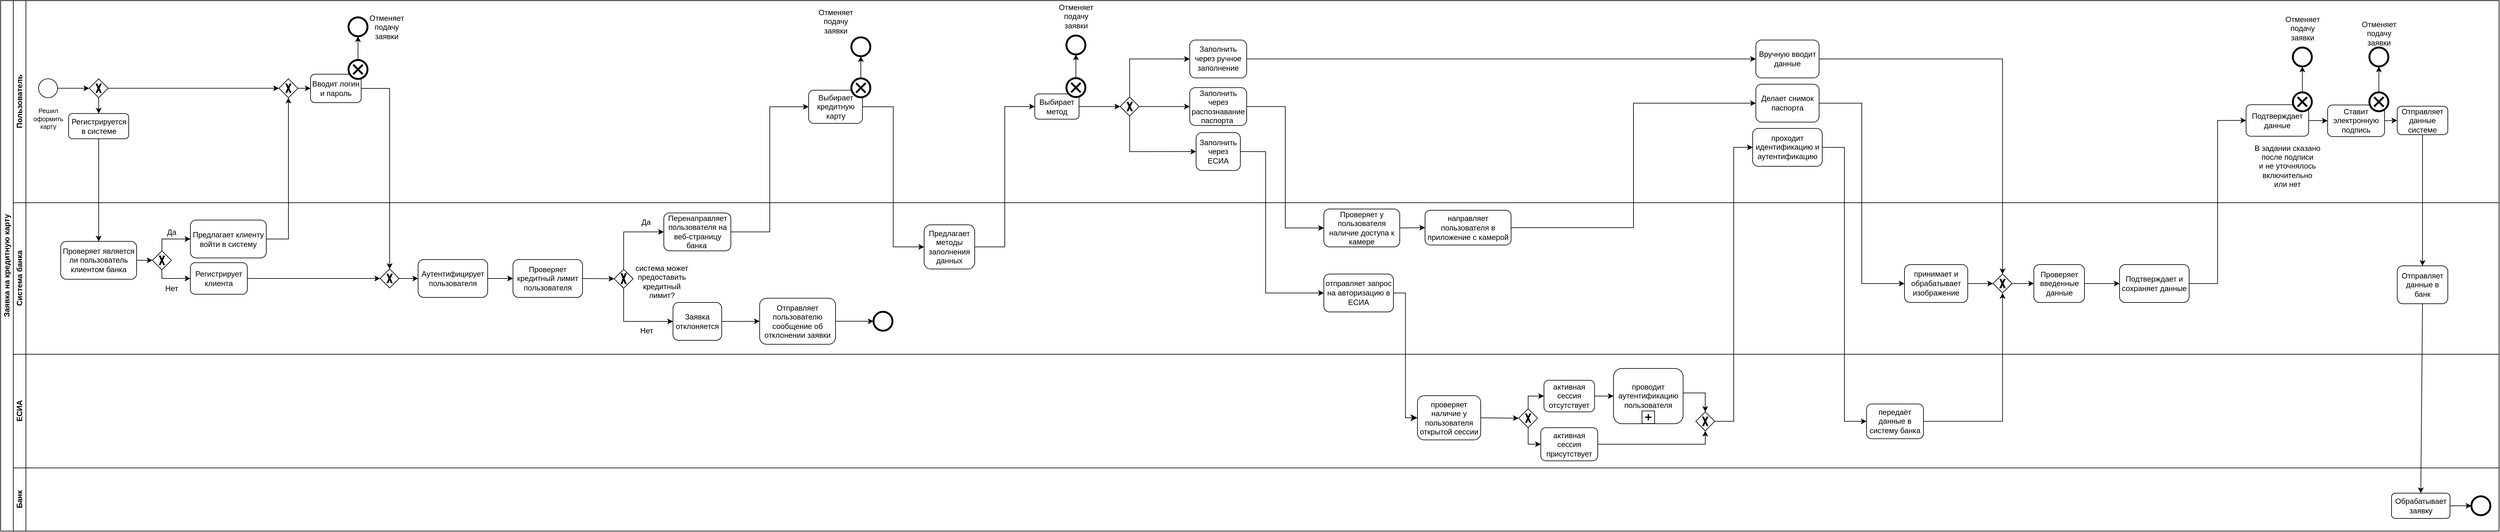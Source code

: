 <mxfile version="26.1.0" pages="4">
  <diagram id="cv32QtpG-FEevqSYkDTK" name="Страница — 3">
    <mxGraphModel grid="1" page="1" gridSize="10" guides="1" tooltips="1" connect="1" arrows="1" fold="1" pageScale="1" pageWidth="827" pageHeight="1169" math="0" shadow="0">
      <root>
        <mxCell id="0" />
        <mxCell id="1" parent="0" />
        <mxCell id="4Th4XlyEtnr7A0LLkeCw-7" value="Заявка на кредитную карту" style="swimlane;childLayout=stackLayout;resizeParent=1;resizeParentMax=0;horizontal=0;startSize=20;horizontalStack=0;html=1;movable=1;resizable=1;rotatable=1;deletable=1;editable=1;locked=0;connectable=1;" parent="1" vertex="1">
          <mxGeometry x="-320" y="160" width="3950" height="840" as="geometry" />
        </mxCell>
        <mxCell id="4Th4XlyEtnr7A0LLkeCw-19" value="Пользователь" style="swimlane;startSize=20;horizontal=0;html=1;" parent="4Th4XlyEtnr7A0LLkeCw-7" vertex="1">
          <mxGeometry x="20" width="3930" height="320" as="geometry" />
        </mxCell>
        <mxCell id="4Th4XlyEtnr7A0LLkeCw-20" value="" style="shape=ellipse;html=1;dashed=0;whiteSpace=wrap;aspect=fixed;perimeter=ellipsePerimeter;" parent="4Th4XlyEtnr7A0LLkeCw-19" vertex="1">
          <mxGeometry x="40" y="123.75" width="30" height="30" as="geometry" />
        </mxCell>
        <mxCell id="4Th4XlyEtnr7A0LLkeCw-21" value="&lt;span style=&quot;font-size: 10px;&quot;&gt;Решил&lt;/span&gt;&lt;br&gt;&lt;div style=&quot;font-size: 10px;&quot;&gt;&lt;span style=&quot;background-color: initial;&quot;&gt;&lt;font style=&quot;font-size: 10px;&quot;&gt;оформить&lt;/font&gt;&lt;/span&gt;&lt;div style=&quot;&quot;&gt;&lt;span style=&quot;background-color: initial;&quot;&gt;&lt;font style=&quot;font-size: 10px;&quot;&gt;карту&lt;/font&gt;&lt;/span&gt;&lt;/div&gt;&lt;/div&gt;" style="text;html=1;align=center;verticalAlign=middle;resizable=0;points=[];autosize=1;strokeColor=none;fillColor=none;" parent="4Th4XlyEtnr7A0LLkeCw-19" vertex="1">
          <mxGeometry x="20" y="161.25" width="70" height="50" as="geometry" />
        </mxCell>
        <mxCell id="4Th4XlyEtnr7A0LLkeCw-22" value="Выбирает кредитную карту" style="rounded=1;whiteSpace=wrap;html=1;" parent="4Th4XlyEtnr7A0LLkeCw-19" vertex="1">
          <mxGeometry x="1257.5" y="141.88" width="85" height="52.5" as="geometry" />
        </mxCell>
        <mxCell id="4Th4XlyEtnr7A0LLkeCw-26" value="Вводит логин и пароль" style="rounded=1;whiteSpace=wrap;html=1;" parent="4Th4XlyEtnr7A0LLkeCw-19" vertex="1">
          <mxGeometry x="470" y="116.5" width="80" height="45" as="geometry" />
        </mxCell>
        <mxCell id="4Th4XlyEtnr7A0LLkeCw-23" value="" style="endArrow=classic;html=1;rounded=0;exitX=1;exitY=0.5;exitDx=0;exitDy=0;" parent="4Th4XlyEtnr7A0LLkeCw-19" source="4Th4XlyEtnr7A0LLkeCw-20" edge="1">
          <mxGeometry width="50" height="50" relative="1" as="geometry">
            <mxPoint x="560" y="218.75" as="sourcePoint" />
            <mxPoint x="120" y="138.75" as="targetPoint" />
          </mxGeometry>
        </mxCell>
        <mxCell id="4Th4XlyEtnr7A0LLkeCw-54" value="Вручную вводит данные" style="rounded=1;whiteSpace=wrap;html=1;" parent="4Th4XlyEtnr7A0LLkeCw-19" vertex="1">
          <mxGeometry x="2755" y="62.43" width="100" height="60" as="geometry" />
        </mxCell>
        <mxCell id="4Th4XlyEtnr7A0LLkeCw-59" value="Делает снимок паспорта" style="rounded=1;whiteSpace=wrap;html=1;" parent="4Th4XlyEtnr7A0LLkeCw-19" vertex="1">
          <mxGeometry x="2755" y="132.43" width="100" height="60" as="geometry" />
        </mxCell>
        <mxCell id="g7Wc1xvCqWbhME9wAdZQ-29" value="&lt;span style=&quot;font-family: Arial, sans-serif;&quot; lang=&quot;ru&quot;&gt;проходит идентификацию и&lt;br&gt;аутентификацию&lt;/span&gt;" style="rounded=1;whiteSpace=wrap;html=1;" parent="4Th4XlyEtnr7A0LLkeCw-19" vertex="1">
          <mxGeometry x="2750" y="202.43" width="110" height="60" as="geometry" />
        </mxCell>
        <mxCell id="v0CQSgcW2JyXL_MerUu1-17" value="Подтверждает данные" style="rounded=1;whiteSpace=wrap;html=1;" parent="4Th4XlyEtnr7A0LLkeCw-19" vertex="1">
          <mxGeometry x="3530" y="164.76" width="99" height="50" as="geometry" />
        </mxCell>
        <mxCell id="v0CQSgcW2JyXL_MerUu1-21" value="Отправляет данные системе" style="rounded=1;whiteSpace=wrap;html=1;" parent="4Th4XlyEtnr7A0LLkeCw-19" vertex="1">
          <mxGeometry x="3769" y="167.26" width="80" height="45" as="geometry" />
        </mxCell>
        <mxCell id="v0CQSgcW2JyXL_MerUu1-23" value="Ставит электронную подпись" style="rounded=1;whiteSpace=wrap;html=1;" parent="4Th4XlyEtnr7A0LLkeCw-19" vertex="1">
          <mxGeometry x="3659" y="165.26" width="90" height="50" as="geometry" />
        </mxCell>
        <mxCell id="v0CQSgcW2JyXL_MerUu1-25" value="" style="endArrow=classic;html=1;rounded=0;exitX=1;exitY=0.5;exitDx=0;exitDy=0;entryX=0;entryY=0.5;entryDx=0;entryDy=0;" parent="4Th4XlyEtnr7A0LLkeCw-19" source="v0CQSgcW2JyXL_MerUu1-17" target="v0CQSgcW2JyXL_MerUu1-23" edge="1">
          <mxGeometry width="50" height="50" relative="1" as="geometry">
            <mxPoint x="3469" y="354.76" as="sourcePoint" />
            <mxPoint x="3519" y="304.76" as="targetPoint" />
          </mxGeometry>
        </mxCell>
        <mxCell id="v0CQSgcW2JyXL_MerUu1-26" value="" style="endArrow=classic;html=1;rounded=0;exitX=1;exitY=0.5;exitDx=0;exitDy=0;entryX=0;entryY=0.5;entryDx=0;entryDy=0;" parent="4Th4XlyEtnr7A0LLkeCw-19" source="v0CQSgcW2JyXL_MerUu1-23" target="v0CQSgcW2JyXL_MerUu1-21" edge="1">
          <mxGeometry width="50" height="50" relative="1" as="geometry">
            <mxPoint x="3469" y="354.76" as="sourcePoint" />
            <mxPoint x="3519" y="304.76" as="targetPoint" />
          </mxGeometry>
        </mxCell>
        <mxCell id="v0CQSgcW2JyXL_MerUu1-31" value="В задании&amp;nbsp;&lt;span style=&quot;background-color: initial;&quot;&gt;сказано&lt;/span&gt;&lt;div&gt;после&amp;nbsp;&lt;span style=&quot;background-color: initial;&quot;&gt;подписи&lt;/span&gt;&lt;/div&gt;&lt;div&gt;&lt;span style=&quot;background-color: initial;&quot;&gt;и не уточнялось&lt;/span&gt;&lt;/div&gt;&lt;div&gt;&lt;span style=&quot;background-color: initial;&quot;&gt;включительно&lt;/span&gt;&lt;/div&gt;&lt;div&gt;&lt;span style=&quot;background-color: initial;&quot;&gt;или нет&lt;/span&gt;&lt;/div&gt;" style="text;html=1;align=center;verticalAlign=middle;resizable=0;points=[];autosize=1;strokeColor=none;fillColor=none;" parent="4Th4XlyEtnr7A0LLkeCw-19" vertex="1">
          <mxGeometry x="3530" y="217.01" width="130" height="90" as="geometry" />
        </mxCell>
        <mxCell id="4Th4XlyEtnr7A0LLkeCw-52" value="&lt;span style=&quot;line-height: 115%;&quot;&gt;&lt;font style=&quot;font-size: 12px;&quot;&gt;Заполнить через ручное заполнение&lt;/font&gt;&lt;/span&gt;" style="rounded=1;whiteSpace=wrap;html=1;" parent="4Th4XlyEtnr7A0LLkeCw-19" vertex="1">
          <mxGeometry x="1860" y="62.43" width="90" height="60" as="geometry" />
        </mxCell>
        <mxCell id="4Th4XlyEtnr7A0LLkeCw-55" value="&lt;font style=&quot;font-size: 12px;&quot;&gt;Заполнить через ЕСИА&lt;/font&gt;" style="rounded=1;whiteSpace=wrap;html=1;" parent="4Th4XlyEtnr7A0LLkeCw-19" vertex="1">
          <mxGeometry x="1870" y="209.06" width="70" height="60" as="geometry" />
        </mxCell>
        <mxCell id="4Th4XlyEtnr7A0LLkeCw-53" value="&lt;span style=&quot;font-family: Arial, sans-serif;&quot;&gt;&lt;font style=&quot;font-size: 12px;&quot;&gt;Заполнить через распознавание паспорта&amp;nbsp;&lt;/font&gt;&lt;/span&gt;" style="rounded=1;whiteSpace=wrap;html=1;" parent="4Th4XlyEtnr7A0LLkeCw-19" vertex="1">
          <mxGeometry x="1860" y="137.81" width="90" height="60" as="geometry" />
        </mxCell>
        <mxCell id="g7Wc1xvCqWbhME9wAdZQ-3" value="" style="endArrow=classic;html=1;rounded=0;exitX=1;exitY=0.5;exitDx=0;exitDy=0;entryX=0;entryY=0.5;entryDx=0;entryDy=0;edgeStyle=orthogonalEdgeStyle;" parent="4Th4XlyEtnr7A0LLkeCw-19" source="4Th4XlyEtnr7A0LLkeCw-52" target="4Th4XlyEtnr7A0LLkeCw-54" edge="1">
          <mxGeometry width="50" height="50" relative="1" as="geometry">
            <mxPoint x="1210" y="400" as="sourcePoint" />
            <mxPoint x="1260" y="350" as="targetPoint" />
          </mxGeometry>
        </mxCell>
        <mxCell id="4Th4XlyEtnr7A0LLkeCw-42" value="" style="rhombus;" parent="4Th4XlyEtnr7A0LLkeCw-19" vertex="1">
          <mxGeometry x="1750" y="152.75" width="30" height="30" as="geometry" />
        </mxCell>
        <mxCell id="4Th4XlyEtnr7A0LLkeCw-43" value="" style="verticalLabelPosition=bottom;verticalAlign=top;html=1;shape=mxgraph.basic.x;fillColor=#000000;strokeColor=none;" parent="4Th4XlyEtnr7A0LLkeCw-19" vertex="1">
          <mxGeometry x="1760" y="160.25" width="10" height="15" as="geometry" />
        </mxCell>
        <mxCell id="vISY3tGODtCvrVZ6hTK9-2" value="Выбирает метод" style="rounded=1;whiteSpace=wrap;html=1;" parent="4Th4XlyEtnr7A0LLkeCw-19" vertex="1">
          <mxGeometry x="1615" y="147.75" width="70" height="40" as="geometry" />
        </mxCell>
        <mxCell id="vISY3tGODtCvrVZ6hTK9-4" value="" style="endArrow=classic;html=1;rounded=0;exitX=1;exitY=0.5;exitDx=0;exitDy=0;entryX=0;entryY=0.5;entryDx=0;entryDy=0;" parent="4Th4XlyEtnr7A0LLkeCw-19" source="vISY3tGODtCvrVZ6hTK9-2" target="4Th4XlyEtnr7A0LLkeCw-42" edge="1">
          <mxGeometry width="50" height="50" relative="1" as="geometry">
            <mxPoint x="1435" y="372.75" as="sourcePoint" />
            <mxPoint x="1485" y="322.75" as="targetPoint" />
          </mxGeometry>
        </mxCell>
        <mxCell id="vISY3tGODtCvrVZ6hTK9-11" value="" style="shape=ellipse;html=1;dashed=0;whiteSpace=wrap;aspect=fixed;perimeter=ellipsePerimeter;strokeWidth=3;" parent="4Th4XlyEtnr7A0LLkeCw-19" vertex="1">
          <mxGeometry x="1665" y="122.75" width="30" height="30" as="geometry" />
        </mxCell>
        <mxCell id="vISY3tGODtCvrVZ6hTK9-12" value="" style="shape=umlDestroy;whiteSpace=wrap;html=1;strokeWidth=3;targetShapes=umlLifeline;" parent="4Th4XlyEtnr7A0LLkeCw-19" vertex="1">
          <mxGeometry x="1672.5" y="130.25" width="15" height="15" as="geometry" />
        </mxCell>
        <mxCell id="vISY3tGODtCvrVZ6hTK9-5" value="" style="endArrow=classic;html=1;rounded=0;exitX=0.5;exitY=0;exitDx=0;exitDy=0;entryX=0.5;entryY=1;entryDx=0;entryDy=0;" parent="4Th4XlyEtnr7A0LLkeCw-19" source="vISY3tGODtCvrVZ6hTK9-15" target="vISY3tGODtCvrVZ6hTK9-28" edge="1">
          <mxGeometry width="50" height="50" relative="1" as="geometry">
            <mxPoint x="810" y="186.5" as="sourcePoint" />
            <mxPoint x="500" y="70.5" as="targetPoint" />
          </mxGeometry>
        </mxCell>
        <mxCell id="vISY3tGODtCvrVZ6hTK9-15" value="" style="shape=ellipse;html=1;dashed=0;whiteSpace=wrap;aspect=fixed;perimeter=ellipsePerimeter;strokeWidth=3;" parent="4Th4XlyEtnr7A0LLkeCw-19" vertex="1">
          <mxGeometry x="530" y="94" width="30" height="30" as="geometry" />
        </mxCell>
        <mxCell id="vISY3tGODtCvrVZ6hTK9-16" value="" style="shape=umlDestroy;whiteSpace=wrap;html=1;strokeWidth=3;targetShapes=umlLifeline;" parent="4Th4XlyEtnr7A0LLkeCw-19" vertex="1">
          <mxGeometry x="537.5" y="101.5" width="15" height="15" as="geometry" />
        </mxCell>
        <mxCell id="vISY3tGODtCvrVZ6hTK9-21" value="" style="shape=ellipse;html=1;dashed=0;whiteSpace=wrap;aspect=fixed;perimeter=ellipsePerimeter;strokeWidth=3;" parent="4Th4XlyEtnr7A0LLkeCw-19" vertex="1">
          <mxGeometry x="1325" y="123.13" width="30" height="30" as="geometry" />
        </mxCell>
        <mxCell id="vISY3tGODtCvrVZ6hTK9-22" value="" style="shape=umlDestroy;whiteSpace=wrap;html=1;strokeWidth=3;targetShapes=umlLifeline;" parent="4Th4XlyEtnr7A0LLkeCw-19" vertex="1">
          <mxGeometry x="1332.5" y="130.63" width="15" height="15" as="geometry" />
        </mxCell>
        <mxCell id="vISY3tGODtCvrVZ6hTK9-19" value="" style="endArrow=classic;html=1;rounded=0;exitX=0.5;exitY=0;exitDx=0;exitDy=0;entryX=0.5;entryY=1;entryDx=0;entryDy=0;" parent="4Th4XlyEtnr7A0LLkeCw-19" source="vISY3tGODtCvrVZ6hTK9-21" target="vISY3tGODtCvrVZ6hTK9-30" edge="1">
          <mxGeometry width="50" height="50" relative="1" as="geometry">
            <mxPoint x="1435" y="178.13" as="sourcePoint" />
            <mxPoint x="1380.5" y="86.38" as="targetPoint" />
          </mxGeometry>
        </mxCell>
        <mxCell id="vISY3tGODtCvrVZ6hTK9-27" value="&lt;span style=&quot;text-wrap: wrap;&quot;&gt;Отменяет подачу заявки&lt;/span&gt;" style="text;html=1;align=center;verticalAlign=middle;resizable=0;points=[];autosize=1;strokeColor=none;fillColor=none;" parent="4Th4XlyEtnr7A0LLkeCw-19" vertex="1">
          <mxGeometry x="1220" y="18.13" width="160" height="30" as="geometry" />
        </mxCell>
        <mxCell id="vISY3tGODtCvrVZ6hTK9-28" value="" style="ellipse;whiteSpace=wrap;html=1;aspect=fixed;strokeWidth=3;" parent="4Th4XlyEtnr7A0LLkeCw-19" vertex="1">
          <mxGeometry x="530" y="26.5" width="30" height="30" as="geometry" />
        </mxCell>
        <mxCell id="vISY3tGODtCvrVZ6hTK9-30" value="" style="ellipse;whiteSpace=wrap;html=1;aspect=fixed;strokeWidth=3;" parent="4Th4XlyEtnr7A0LLkeCw-19" vertex="1">
          <mxGeometry x="1325" y="58.13" width="30" height="30" as="geometry" />
        </mxCell>
        <mxCell id="vISY3tGODtCvrVZ6hTK9-31" value="&lt;span style=&quot;text-wrap: wrap;&quot;&gt;Отменяет подачу заявки&lt;/span&gt;" style="text;html=1;align=center;verticalAlign=middle;resizable=0;points=[];autosize=1;strokeColor=none;fillColor=none;" parent="4Th4XlyEtnr7A0LLkeCw-19" vertex="1">
          <mxGeometry x="510" y="26.5" width="160" height="30" as="geometry" />
        </mxCell>
        <mxCell id="vISY3tGODtCvrVZ6hTK9-34" value="" style="ellipse;whiteSpace=wrap;html=1;aspect=fixed;strokeWidth=3;" parent="4Th4XlyEtnr7A0LLkeCw-19" vertex="1">
          <mxGeometry x="1665" y="55.25" width="30" height="30" as="geometry" />
        </mxCell>
        <mxCell id="vISY3tGODtCvrVZ6hTK9-32" value="" style="endArrow=classic;html=1;rounded=0;exitX=0.5;exitY=0;exitDx=0;exitDy=0;entryX=0.5;entryY=1;entryDx=0;entryDy=0;" parent="4Th4XlyEtnr7A0LLkeCw-19" source="vISY3tGODtCvrVZ6hTK9-11" target="vISY3tGODtCvrVZ6hTK9-34" edge="1">
          <mxGeometry width="50" height="50" relative="1" as="geometry">
            <mxPoint x="1665" y="212.75" as="sourcePoint" />
            <mxPoint x="1680" y="82.75" as="targetPoint" />
          </mxGeometry>
        </mxCell>
        <mxCell id="vISY3tGODtCvrVZ6hTK9-35" value="&lt;span style=&quot;text-wrap: wrap;&quot;&gt;Отменяет подачу заявки&lt;/span&gt;" style="text;html=1;align=center;verticalAlign=middle;resizable=0;points=[];autosize=1;strokeColor=none;fillColor=none;" parent="4Th4XlyEtnr7A0LLkeCw-19" vertex="1">
          <mxGeometry x="1600" y="10.25" width="160" height="30" as="geometry" />
        </mxCell>
        <mxCell id="vISY3tGODtCvrVZ6hTK9-36" value="" style="shape=ellipse;html=1;dashed=0;whiteSpace=wrap;aspect=fixed;perimeter=ellipsePerimeter;strokeWidth=3;" parent="4Th4XlyEtnr7A0LLkeCw-19" vertex="1">
          <mxGeometry x="3604" y="145.26" width="30" height="30" as="geometry" />
        </mxCell>
        <mxCell id="vISY3tGODtCvrVZ6hTK9-37" value="" style="shape=umlDestroy;whiteSpace=wrap;html=1;strokeWidth=3;targetShapes=umlLifeline;" parent="4Th4XlyEtnr7A0LLkeCw-19" vertex="1">
          <mxGeometry x="3611.5" y="152.76" width="15" height="15" as="geometry" />
        </mxCell>
        <mxCell id="vISY3tGODtCvrVZ6hTK9-38" value="" style="ellipse;whiteSpace=wrap;html=1;aspect=fixed;strokeWidth=3;" parent="4Th4XlyEtnr7A0LLkeCw-19" vertex="1">
          <mxGeometry x="3604" y="74.26" width="30" height="30" as="geometry" />
        </mxCell>
        <mxCell id="vISY3tGODtCvrVZ6hTK9-39" value="" style="endArrow=classic;html=1;rounded=0;exitX=0.5;exitY=0;exitDx=0;exitDy=0;entryX=0.5;entryY=1;entryDx=0;entryDy=0;" parent="4Th4XlyEtnr7A0LLkeCw-19" source="vISY3tGODtCvrVZ6hTK9-36" target="vISY3tGODtCvrVZ6hTK9-38" edge="1">
          <mxGeometry width="50" height="50" relative="1" as="geometry">
            <mxPoint x="3604" y="197.26" as="sourcePoint" />
            <mxPoint x="3619" y="67.26" as="targetPoint" />
          </mxGeometry>
        </mxCell>
        <mxCell id="vISY3tGODtCvrVZ6hTK9-40" value="" style="shape=ellipse;html=1;dashed=0;whiteSpace=wrap;aspect=fixed;perimeter=ellipsePerimeter;strokeWidth=3;" parent="4Th4XlyEtnr7A0LLkeCw-19" vertex="1">
          <mxGeometry x="3725" y="145.26" width="30" height="30" as="geometry" />
        </mxCell>
        <mxCell id="vISY3tGODtCvrVZ6hTK9-41" value="" style="shape=umlDestroy;whiteSpace=wrap;html=1;strokeWidth=3;targetShapes=umlLifeline;" parent="4Th4XlyEtnr7A0LLkeCw-19" vertex="1">
          <mxGeometry x="3732.5" y="152.76" width="15" height="15" as="geometry" />
        </mxCell>
        <mxCell id="vISY3tGODtCvrVZ6hTK9-42" value="" style="ellipse;whiteSpace=wrap;html=1;aspect=fixed;strokeWidth=3;" parent="4Th4XlyEtnr7A0LLkeCw-19" vertex="1">
          <mxGeometry x="3725" y="74.26" width="30" height="30" as="geometry" />
        </mxCell>
        <mxCell id="vISY3tGODtCvrVZ6hTK9-43" value="" style="endArrow=classic;html=1;rounded=0;exitX=0.5;exitY=0;exitDx=0;exitDy=0;entryX=0.5;entryY=1;entryDx=0;entryDy=0;" parent="4Th4XlyEtnr7A0LLkeCw-19" source="vISY3tGODtCvrVZ6hTK9-40" target="vISY3tGODtCvrVZ6hTK9-42" edge="1">
          <mxGeometry width="50" height="50" relative="1" as="geometry">
            <mxPoint x="3725" y="197.26" as="sourcePoint" />
            <mxPoint x="3740" y="67.26" as="targetPoint" />
          </mxGeometry>
        </mxCell>
        <mxCell id="vISY3tGODtCvrVZ6hTK9-44" value="&lt;span style=&quot;text-wrap: wrap;&quot;&gt;Отменяет подачу заявки&lt;/span&gt;" style="text;html=1;align=center;verticalAlign=middle;resizable=0;points=[];autosize=1;strokeColor=none;fillColor=none;" parent="4Th4XlyEtnr7A0LLkeCw-19" vertex="1">
          <mxGeometry x="3539" y="29.26" width="160" height="30" as="geometry" />
        </mxCell>
        <mxCell id="vISY3tGODtCvrVZ6hTK9-46" value="&lt;span style=&quot;text-wrap: wrap;&quot;&gt;Отменяет подачу заявки&lt;/span&gt;" style="text;html=1;align=center;verticalAlign=middle;resizable=0;points=[];autosize=1;strokeColor=none;fillColor=none;" parent="4Th4XlyEtnr7A0LLkeCw-19" vertex="1">
          <mxGeometry x="3660" y="36.76" width="160" height="30" as="geometry" />
        </mxCell>
        <mxCell id="vISY3tGODtCvrVZ6hTK9-1" value="Регистрируется в системе" style="rounded=1;whiteSpace=wrap;html=1;" parent="4Th4XlyEtnr7A0LLkeCw-19" vertex="1">
          <mxGeometry x="87.5" y="178.75" width="95" height="40" as="geometry" />
        </mxCell>
        <mxCell id="vISY3tGODtCvrVZ6hTK9-53" value="" style="rhombus;" parent="4Th4XlyEtnr7A0LLkeCw-19" vertex="1">
          <mxGeometry x="120.0" y="123.75" width="30" height="30" as="geometry" />
        </mxCell>
        <mxCell id="vISY3tGODtCvrVZ6hTK9-54" value="" style="verticalLabelPosition=bottom;verticalAlign=top;html=1;shape=mxgraph.basic.x;fillColor=#000000;strokeColor=none;" parent="4Th4XlyEtnr7A0LLkeCw-19" vertex="1">
          <mxGeometry x="130" y="131.25" width="10" height="15" as="geometry" />
        </mxCell>
        <mxCell id="vISY3tGODtCvrVZ6hTK9-60" value="" style="endArrow=classic;html=1;rounded=0;exitX=0.5;exitY=1;exitDx=0;exitDy=0;entryX=0.5;entryY=0;entryDx=0;entryDy=0;" parent="4Th4XlyEtnr7A0LLkeCw-19" source="vISY3tGODtCvrVZ6hTK9-53" target="vISY3tGODtCvrVZ6hTK9-1" edge="1">
          <mxGeometry width="50" height="50" relative="1" as="geometry">
            <mxPoint x="340" y="308.75" as="sourcePoint" />
            <mxPoint x="390" y="258.75" as="targetPoint" />
          </mxGeometry>
        </mxCell>
        <mxCell id="vISY3tGODtCvrVZ6hTK9-68" value="" style="endArrow=classic;html=1;rounded=0;exitX=1;exitY=0.5;exitDx=0;exitDy=0;entryX=0;entryY=0.5;entryDx=0;entryDy=0;" parent="4Th4XlyEtnr7A0LLkeCw-19" source="vISY3tGODtCvrVZ6hTK9-53" target="vISY3tGODtCvrVZ6hTK9-106" edge="1">
          <mxGeometry width="50" height="50" relative="1" as="geometry">
            <mxPoint x="520" y="350" as="sourcePoint" />
            <mxPoint x="490" y="220" as="targetPoint" />
          </mxGeometry>
        </mxCell>
        <mxCell id="vISY3tGODtCvrVZ6hTK9-106" value="" style="rhombus;" parent="4Th4XlyEtnr7A0LLkeCw-19" vertex="1">
          <mxGeometry x="420.0" y="123.75" width="30" height="30" as="geometry" />
        </mxCell>
        <mxCell id="vISY3tGODtCvrVZ6hTK9-107" value="" style="verticalLabelPosition=bottom;verticalAlign=top;html=1;shape=mxgraph.basic.x;fillColor=#000000;strokeColor=none;" parent="4Th4XlyEtnr7A0LLkeCw-19" vertex="1">
          <mxGeometry x="430" y="131.25" width="10" height="15" as="geometry" />
        </mxCell>
        <mxCell id="vISY3tGODtCvrVZ6hTK9-111" value="" style="endArrow=classic;html=1;rounded=0;entryX=0;entryY=0.5;entryDx=0;entryDy=0;exitX=1;exitY=0.5;exitDx=0;exitDy=0;" parent="4Th4XlyEtnr7A0LLkeCw-19" source="vISY3tGODtCvrVZ6hTK9-106" target="4Th4XlyEtnr7A0LLkeCw-26" edge="1">
          <mxGeometry width="50" height="50" relative="1" as="geometry">
            <mxPoint x="500" y="140" as="sourcePoint" />
            <mxPoint x="540" y="200" as="targetPoint" />
          </mxGeometry>
        </mxCell>
        <mxCell id="vISY3tGODtCvrVZ6hTK9-113" value="" style="endArrow=classic;html=1;rounded=0;exitX=0.5;exitY=0;exitDx=0;exitDy=0;entryX=0;entryY=0.5;entryDx=0;entryDy=0;edgeStyle=orthogonalEdgeStyle;" parent="4Th4XlyEtnr7A0LLkeCw-19" source="4Th4XlyEtnr7A0LLkeCw-42" target="4Th4XlyEtnr7A0LLkeCw-52" edge="1">
          <mxGeometry width="50" height="50" relative="1" as="geometry">
            <mxPoint x="1710" y="340" as="sourcePoint" />
            <mxPoint x="1760" y="290" as="targetPoint" />
          </mxGeometry>
        </mxCell>
        <mxCell id="vISY3tGODtCvrVZ6hTK9-114" value="" style="endArrow=classic;html=1;rounded=0;exitX=1;exitY=0.5;exitDx=0;exitDy=0;entryX=0;entryY=0.5;entryDx=0;entryDy=0;" parent="4Th4XlyEtnr7A0LLkeCw-19" source="4Th4XlyEtnr7A0LLkeCw-42" target="4Th4XlyEtnr7A0LLkeCw-53" edge="1">
          <mxGeometry width="50" height="50" relative="1" as="geometry">
            <mxPoint x="1710" y="340" as="sourcePoint" />
            <mxPoint x="1760" y="290" as="targetPoint" />
          </mxGeometry>
        </mxCell>
        <mxCell id="vISY3tGODtCvrVZ6hTK9-115" value="" style="endArrow=classic;html=1;rounded=0;exitX=0.5;exitY=1;exitDx=0;exitDy=0;entryX=0;entryY=0.5;entryDx=0;entryDy=0;edgeStyle=orthogonalEdgeStyle;" parent="4Th4XlyEtnr7A0LLkeCw-19" source="4Th4XlyEtnr7A0LLkeCw-42" target="4Th4XlyEtnr7A0LLkeCw-55" edge="1">
          <mxGeometry width="50" height="50" relative="1" as="geometry">
            <mxPoint x="1710" y="340" as="sourcePoint" />
            <mxPoint x="1760" y="290" as="targetPoint" />
          </mxGeometry>
        </mxCell>
        <mxCell id="4Th4XlyEtnr7A0LLkeCw-10" value="Система банка" style="swimlane;startSize=20;horizontal=0;html=1;" parent="4Th4XlyEtnr7A0LLkeCw-7" vertex="1">
          <mxGeometry x="20" y="320" width="3930" height="240" as="geometry" />
        </mxCell>
        <mxCell id="4Th4XlyEtnr7A0LLkeCw-27" value="Аутентифицирует пользователя" style="rounded=1;whiteSpace=wrap;html=1;" parent="4Th4XlyEtnr7A0LLkeCw-10" vertex="1">
          <mxGeometry x="640" y="90" width="110" height="60" as="geometry" />
        </mxCell>
        <mxCell id="4Th4XlyEtnr7A0LLkeCw-28" value="Перенаправляет пользователя на веб-страницу банка&amp;nbsp;" style="rounded=1;whiteSpace=wrap;html=1;" parent="4Th4XlyEtnr7A0LLkeCw-10" vertex="1">
          <mxGeometry x="1028.5" y="16.25" width="106" height="60" as="geometry" />
        </mxCell>
        <mxCell id="4Th4XlyEtnr7A0LLkeCw-31" value="" style="endArrow=classic;html=1;rounded=0;exitX=1;exitY=0.5;exitDx=0;exitDy=0;entryX=0;entryY=0.5;entryDx=0;entryDy=0;" parent="4Th4XlyEtnr7A0LLkeCw-10" source="4Th4XlyEtnr7A0LLkeCw-27" target="vISY3tGODtCvrVZ6hTK9-80" edge="1">
          <mxGeometry width="50" height="50" relative="1" as="geometry">
            <mxPoint x="914" as="sourcePoint" />
            <mxPoint x="942" y="90" as="targetPoint" />
          </mxGeometry>
        </mxCell>
        <mxCell id="4Th4XlyEtnr7A0LLkeCw-40" value="Предлагает методы заполнения данных" style="rounded=1;whiteSpace=wrap;html=1;" parent="4Th4XlyEtnr7A0LLkeCw-10" vertex="1">
          <mxGeometry x="1440" y="35" width="80" height="70" as="geometry" />
        </mxCell>
        <mxCell id="4Th4XlyEtnr7A0LLkeCw-61" value="Проверяет у пользователя наличие доступа к камере" style="rounded=1;whiteSpace=wrap;html=1;" parent="4Th4XlyEtnr7A0LLkeCw-10" vertex="1">
          <mxGeometry x="2072" y="10" width="120" height="60" as="geometry" />
        </mxCell>
        <mxCell id="4Th4XlyEtnr7A0LLkeCw-60" value="&lt;span style=&quot;line-height: 115%;&quot;&gt;направляет пользователя в&lt;br&gt;приложение с камерой&lt;/span&gt;" style="rounded=1;whiteSpace=wrap;html=1;" parent="4Th4XlyEtnr7A0LLkeCw-10" vertex="1">
          <mxGeometry x="2232" y="12" width="136" height="55" as="geometry" />
        </mxCell>
        <mxCell id="4Th4XlyEtnr7A0LLkeCw-57" value="&lt;span style=&quot;line-height: 115%;&quot;&gt;отправляет запрос на&amp;nbsp;авторизацию&amp;nbsp;в&lt;br&gt;ЕСИА&lt;/span&gt;" style="rounded=1;whiteSpace=wrap;html=1;" parent="4Th4XlyEtnr7A0LLkeCw-10" vertex="1">
          <mxGeometry x="2072" y="113" width="110" height="60" as="geometry" />
        </mxCell>
        <mxCell id="g7Wc1xvCqWbhME9wAdZQ-2" value="" style="endArrow=classic;html=1;rounded=0;exitX=1;exitY=0.5;exitDx=0;exitDy=0;entryX=0;entryY=0.5;entryDx=0;entryDy=0;" parent="4Th4XlyEtnr7A0LLkeCw-10" source="4Th4XlyEtnr7A0LLkeCw-61" target="4Th4XlyEtnr7A0LLkeCw-60" edge="1">
          <mxGeometry width="50" height="50" relative="1" as="geometry">
            <mxPoint x="2232" y="-164.5" as="sourcePoint" />
            <mxPoint x="2282" y="-214.5" as="targetPoint" />
          </mxGeometry>
        </mxCell>
        <mxCell id="4Th4XlyEtnr7A0LLkeCw-58" value="&lt;span style=&quot;line-height: 115%;&quot;&gt;принимает и обрабатывает&lt;br&gt;изображение&lt;/span&gt;" style="rounded=1;whiteSpace=wrap;html=1;" parent="4Th4XlyEtnr7A0LLkeCw-10" vertex="1">
          <mxGeometry x="2990" y="98" width="100" height="60" as="geometry" />
        </mxCell>
        <mxCell id="4Th4XlyEtnr7A0LLkeCw-25" value="Проверяет введенные данные" style="rounded=1;whiteSpace=wrap;html=1;" parent="4Th4XlyEtnr7A0LLkeCw-10" vertex="1">
          <mxGeometry x="3194.5" y="98" width="80" height="60" as="geometry" />
        </mxCell>
        <mxCell id="v0CQSgcW2JyXL_MerUu1-6" value="" style="rhombus;" parent="4Th4XlyEtnr7A0LLkeCw-10" vertex="1">
          <mxGeometry x="3130" y="113" width="30" height="30" as="geometry" />
        </mxCell>
        <mxCell id="v0CQSgcW2JyXL_MerUu1-7" value="" style="verticalLabelPosition=bottom;verticalAlign=top;html=1;shape=mxgraph.basic.x;fillColor=#000000;strokeColor=none;" parent="4Th4XlyEtnr7A0LLkeCw-10" vertex="1">
          <mxGeometry x="3140" y="120.5" width="10" height="15" as="geometry" />
        </mxCell>
        <mxCell id="v0CQSgcW2JyXL_MerUu1-8" value="" style="endArrow=classic;html=1;rounded=0;exitX=1;exitY=0.5;exitDx=0;exitDy=0;entryX=0;entryY=0.5;entryDx=0;entryDy=0;" parent="4Th4XlyEtnr7A0LLkeCw-10" source="4Th4XlyEtnr7A0LLkeCw-58" target="v0CQSgcW2JyXL_MerUu1-6" edge="1">
          <mxGeometry width="50" height="50" relative="1" as="geometry">
            <mxPoint x="3110" y="128" as="sourcePoint" />
            <mxPoint x="3040" y="55.5" as="targetPoint" />
          </mxGeometry>
        </mxCell>
        <mxCell id="v0CQSgcW2JyXL_MerUu1-10" value="" style="endArrow=classic;html=1;rounded=0;exitX=1;exitY=0.5;exitDx=0;exitDy=0;entryX=0;entryY=0.5;entryDx=0;entryDy=0;" parent="4Th4XlyEtnr7A0LLkeCw-10" source="v0CQSgcW2JyXL_MerUu1-6" target="4Th4XlyEtnr7A0LLkeCw-25" edge="1">
          <mxGeometry width="50" height="50" relative="1" as="geometry">
            <mxPoint x="2961" y="104" as="sourcePoint" />
            <mxPoint x="3131" y="80" as="targetPoint" />
          </mxGeometry>
        </mxCell>
        <mxCell id="v0CQSgcW2JyXL_MerUu1-16" value="Подтверждает и сохраняет данные" style="rounded=1;whiteSpace=wrap;html=1;" parent="4Th4XlyEtnr7A0LLkeCw-10" vertex="1">
          <mxGeometry x="3330" y="98" width="110" height="60" as="geometry" />
        </mxCell>
        <mxCell id="v0CQSgcW2JyXL_MerUu1-18" value="" style="endArrow=classic;html=1;rounded=0;exitX=1;exitY=0.5;exitDx=0;exitDy=0;entryX=0;entryY=0.5;entryDx=0;entryDy=0;" parent="4Th4XlyEtnr7A0LLkeCw-10" source="4Th4XlyEtnr7A0LLkeCw-25" target="v0CQSgcW2JyXL_MerUu1-16" edge="1">
          <mxGeometry width="50" height="50" relative="1" as="geometry">
            <mxPoint x="2990" y="155.5" as="sourcePoint" />
            <mxPoint x="3040" y="105.5" as="targetPoint" />
          </mxGeometry>
        </mxCell>
        <mxCell id="v0CQSgcW2JyXL_MerUu1-22" value="Отправляет данные в банк" style="rounded=1;whiteSpace=wrap;html=1;" parent="4Th4XlyEtnr7A0LLkeCw-10" vertex="1">
          <mxGeometry x="3769" y="100" width="80" height="60" as="geometry" />
        </mxCell>
        <mxCell id="vISY3tGODtCvrVZ6hTK9-55" value="Проверяет является ли пользователь клиентом банка" style="rounded=1;whiteSpace=wrap;html=1;" parent="4Th4XlyEtnr7A0LLkeCw-10" vertex="1">
          <mxGeometry x="75" y="61.25" width="120" height="60" as="geometry" />
        </mxCell>
        <mxCell id="vISY3tGODtCvrVZ6hTK9-56" value="" style="rhombus;" parent="4Th4XlyEtnr7A0LLkeCw-10" vertex="1">
          <mxGeometry x="220.0" y="76.25" width="30" height="30" as="geometry" />
        </mxCell>
        <mxCell id="vISY3tGODtCvrVZ6hTK9-57" value="" style="verticalLabelPosition=bottom;verticalAlign=top;html=1;shape=mxgraph.basic.x;fillColor=#000000;strokeColor=none;" parent="4Th4XlyEtnr7A0LLkeCw-10" vertex="1">
          <mxGeometry x="230" y="83.75" width="10" height="15" as="geometry" />
        </mxCell>
        <mxCell id="vISY3tGODtCvrVZ6hTK9-59" value="Предлагает клиенту войти в систему" style="rounded=1;whiteSpace=wrap;html=1;" parent="4Th4XlyEtnr7A0LLkeCw-10" vertex="1">
          <mxGeometry x="280" y="27.5" width="120" height="60" as="geometry" />
        </mxCell>
        <mxCell id="vISY3tGODtCvrVZ6hTK9-63" value="" style="endArrow=classic;html=1;rounded=0;exitX=1;exitY=0.5;exitDx=0;exitDy=0;entryX=0;entryY=0.5;entryDx=0;entryDy=0;" parent="4Th4XlyEtnr7A0LLkeCw-10" source="vISY3tGODtCvrVZ6hTK9-55" target="vISY3tGODtCvrVZ6hTK9-56" edge="1">
          <mxGeometry width="50" height="50" relative="1" as="geometry">
            <mxPoint x="430" y="80" as="sourcePoint" />
            <mxPoint x="480" y="30" as="targetPoint" />
          </mxGeometry>
        </mxCell>
        <mxCell id="vISY3tGODtCvrVZ6hTK9-58" value="Регистрирует клиента" style="rounded=1;whiteSpace=wrap;html=1;" parent="4Th4XlyEtnr7A0LLkeCw-10" vertex="1">
          <mxGeometry x="280" y="95" width="90" height="50" as="geometry" />
        </mxCell>
        <mxCell id="vISY3tGODtCvrVZ6hTK9-64" value="" style="endArrow=classic;html=1;rounded=0;exitX=0.5;exitY=0;exitDx=0;exitDy=0;entryX=0;entryY=0.5;entryDx=0;entryDy=0;edgeStyle=orthogonalEdgeStyle;" parent="4Th4XlyEtnr7A0LLkeCw-10" source="vISY3tGODtCvrVZ6hTK9-56" target="vISY3tGODtCvrVZ6hTK9-59" edge="1">
          <mxGeometry width="50" height="50" relative="1" as="geometry">
            <mxPoint x="430" y="80" as="sourcePoint" />
            <mxPoint x="480" y="30" as="targetPoint" />
          </mxGeometry>
        </mxCell>
        <mxCell id="vISY3tGODtCvrVZ6hTK9-70" value="" style="endArrow=classic;html=1;rounded=0;exitX=0.5;exitY=1;exitDx=0;exitDy=0;entryX=0;entryY=0.5;entryDx=0;entryDy=0;edgeStyle=orthogonalEdgeStyle;" parent="4Th4XlyEtnr7A0LLkeCw-10" source="vISY3tGODtCvrVZ6hTK9-56" target="vISY3tGODtCvrVZ6hTK9-58" edge="1">
          <mxGeometry width="50" height="50" relative="1" as="geometry">
            <mxPoint x="400" y="50" as="sourcePoint" />
            <mxPoint x="450" as="targetPoint" />
          </mxGeometry>
        </mxCell>
        <mxCell id="vISY3tGODtCvrVZ6hTK9-71" value="" style="endArrow=classic;html=1;rounded=0;exitX=1;exitY=0.5;exitDx=0;exitDy=0;entryX=0;entryY=0.5;entryDx=0;entryDy=0;" parent="4Th4XlyEtnr7A0LLkeCw-10" source="vISY3tGODtCvrVZ6hTK9-58" target="vISY3tGODtCvrVZ6hTK9-109" edge="1">
          <mxGeometry width="50" height="50" relative="1" as="geometry">
            <mxPoint x="510" y="-10" as="sourcePoint" />
            <mxPoint x="640" y="130" as="targetPoint" />
          </mxGeometry>
        </mxCell>
        <mxCell id="vISY3tGODtCvrVZ6hTK9-80" value="Проверяет кредитный лимит пользователя" style="rounded=1;whiteSpace=wrap;html=1;" parent="4Th4XlyEtnr7A0LLkeCw-10" vertex="1">
          <mxGeometry x="790" y="90" width="110" height="60" as="geometry" />
        </mxCell>
        <mxCell id="vISY3tGODtCvrVZ6hTK9-102" value="" style="edgeStyle=orthogonalEdgeStyle;rounded=0;orthogonalLoop=1;jettySize=auto;html=1;" parent="4Th4XlyEtnr7A0LLkeCw-10" source="vISY3tGODtCvrVZ6hTK9-83" target="vISY3tGODtCvrVZ6hTK9-101" edge="1">
          <mxGeometry relative="1" as="geometry" />
        </mxCell>
        <mxCell id="vISY3tGODtCvrVZ6hTK9-83" value="Заявка отклоняется" style="rounded=1;whiteSpace=wrap;html=1;" parent="4Th4XlyEtnr7A0LLkeCw-10" vertex="1">
          <mxGeometry x="1043" y="158" width="77" height="60" as="geometry" />
        </mxCell>
        <mxCell id="vISY3tGODtCvrVZ6hTK9-86" value="" style="rhombus;" parent="4Th4XlyEtnr7A0LLkeCw-10" vertex="1">
          <mxGeometry x="950.0" y="105.5" width="30" height="30" as="geometry" />
        </mxCell>
        <mxCell id="vISY3tGODtCvrVZ6hTK9-87" value="" style="verticalLabelPosition=bottom;verticalAlign=top;html=1;shape=mxgraph.basic.x;fillColor=#000000;strokeColor=none;" parent="4Th4XlyEtnr7A0LLkeCw-10" vertex="1">
          <mxGeometry x="960" y="111.5" width="10" height="17.5" as="geometry" />
        </mxCell>
        <mxCell id="vISY3tGODtCvrVZ6hTK9-85" value="" style="endArrow=classic;html=1;rounded=0;exitX=1;exitY=0.5;exitDx=0;exitDy=0;" parent="4Th4XlyEtnr7A0LLkeCw-10" source="vISY3tGODtCvrVZ6hTK9-80" target="vISY3tGODtCvrVZ6hTK9-86" edge="1">
          <mxGeometry width="50" height="50" relative="1" as="geometry">
            <mxPoint x="940" y="63" as="sourcePoint" />
            <mxPoint x="950" y="123" as="targetPoint" />
          </mxGeometry>
        </mxCell>
        <mxCell id="vISY3tGODtCvrVZ6hTK9-95" value="система может&lt;div&gt;предоставить&lt;/div&gt;&lt;div&gt;кредитный&lt;/div&gt;&lt;div&gt;&lt;span style=&quot;background-color: initial;&quot;&gt;лимит?&lt;/span&gt;&lt;/div&gt;" style="text;html=1;align=center;verticalAlign=middle;resizable=0;points=[];autosize=1;strokeColor=none;fillColor=none;" parent="4Th4XlyEtnr7A0LLkeCw-10" vertex="1">
          <mxGeometry x="970" y="90" width="110" height="70" as="geometry" />
        </mxCell>
        <mxCell id="vISY3tGODtCvrVZ6hTK9-96" value="" style="endArrow=classic;html=1;rounded=0;exitX=0.5;exitY=0;exitDx=0;exitDy=0;entryX=0;entryY=0.5;entryDx=0;entryDy=0;edgeStyle=orthogonalEdgeStyle;" parent="4Th4XlyEtnr7A0LLkeCw-10" source="vISY3tGODtCvrVZ6hTK9-86" target="4Th4XlyEtnr7A0LLkeCw-28" edge="1">
          <mxGeometry width="50" height="50" relative="1" as="geometry">
            <mxPoint x="980" y="90" as="sourcePoint" />
            <mxPoint x="1020" y="54" as="targetPoint" />
          </mxGeometry>
        </mxCell>
        <mxCell id="vISY3tGODtCvrVZ6hTK9-97" value="" style="endArrow=classic;html=1;rounded=0;exitX=0.5;exitY=1;exitDx=0;exitDy=0;entryX=0;entryY=0.5;entryDx=0;entryDy=0;edgeStyle=orthogonalEdgeStyle;" parent="4Th4XlyEtnr7A0LLkeCw-10" source="vISY3tGODtCvrVZ6hTK9-86" target="vISY3tGODtCvrVZ6hTK9-83" edge="1">
          <mxGeometry width="50" height="50" relative="1" as="geometry">
            <mxPoint x="980" y="90" as="sourcePoint" />
            <mxPoint x="1030" y="40" as="targetPoint" />
          </mxGeometry>
        </mxCell>
        <mxCell id="vISY3tGODtCvrVZ6hTK9-98" value="Да" style="text;html=1;align=center;verticalAlign=middle;resizable=0;points=[];autosize=1;strokeColor=none;fillColor=none;" parent="4Th4XlyEtnr7A0LLkeCw-10" vertex="1">
          <mxGeometry x="980" y="16.25" width="40" height="30" as="geometry" />
        </mxCell>
        <mxCell id="vISY3tGODtCvrVZ6hTK9-101" value="Отправляет пользователю сообщение об отклонении заявки" style="rounded=1;whiteSpace=wrap;html=1;" parent="4Th4XlyEtnr7A0LLkeCw-10" vertex="1">
          <mxGeometry x="1180" y="151.25" width="120" height="73" as="geometry" />
        </mxCell>
        <mxCell id="vISY3tGODtCvrVZ6hTK9-104" value="" style="ellipse;whiteSpace=wrap;html=1;aspect=fixed;strokeWidth=3;" parent="4Th4XlyEtnr7A0LLkeCw-10" vertex="1">
          <mxGeometry x="1360" y="172.75" width="30" height="30" as="geometry" />
        </mxCell>
        <mxCell id="vISY3tGODtCvrVZ6hTK9-103" value="" style="endArrow=classic;html=1;rounded=0;exitX=1;exitY=0.5;exitDx=0;exitDy=0;entryX=0;entryY=0.5;entryDx=0;entryDy=0;" parent="4Th4XlyEtnr7A0LLkeCw-10" source="vISY3tGODtCvrVZ6hTK9-101" target="vISY3tGODtCvrVZ6hTK9-104" edge="1">
          <mxGeometry width="50" height="50" relative="1" as="geometry">
            <mxPoint x="1330" y="200" as="sourcePoint" />
            <mxPoint x="1390" y="200" as="targetPoint" />
          </mxGeometry>
        </mxCell>
        <mxCell id="vISY3tGODtCvrVZ6hTK9-109" value="" style="rhombus;" parent="4Th4XlyEtnr7A0LLkeCw-10" vertex="1">
          <mxGeometry x="580.0" y="105" width="30" height="30" as="geometry" />
        </mxCell>
        <mxCell id="vISY3tGODtCvrVZ6hTK9-110" value="" style="verticalLabelPosition=bottom;verticalAlign=top;html=1;shape=mxgraph.basic.x;fillColor=#000000;strokeColor=none;" parent="4Th4XlyEtnr7A0LLkeCw-10" vertex="1">
          <mxGeometry x="590" y="112.5" width="10" height="15" as="geometry" />
        </mxCell>
        <mxCell id="vISY3tGODtCvrVZ6hTK9-69" value="Да" style="text;html=1;align=center;verticalAlign=middle;resizable=0;points=[];autosize=1;strokeColor=none;fillColor=none;" parent="4Th4XlyEtnr7A0LLkeCw-10" vertex="1">
          <mxGeometry x="230" y="31.5" width="40" height="30" as="geometry" />
        </mxCell>
        <mxCell id="vISY3tGODtCvrVZ6hTK9-72" value="Нет" style="text;html=1;align=center;verticalAlign=middle;resizable=0;points=[];autosize=1;strokeColor=none;fillColor=none;" parent="4Th4XlyEtnr7A0LLkeCw-10" vertex="1">
          <mxGeometry x="230" y="121.25" width="40" height="30" as="geometry" />
        </mxCell>
        <mxCell id="vISY3tGODtCvrVZ6hTK9-112" value="" style="endArrow=classic;html=1;rounded=0;exitX=1;exitY=0.5;exitDx=0;exitDy=0;entryX=0;entryY=0.5;entryDx=0;entryDy=0;" parent="4Th4XlyEtnr7A0LLkeCw-10" source="vISY3tGODtCvrVZ6hTK9-109" target="4Th4XlyEtnr7A0LLkeCw-27" edge="1">
          <mxGeometry width="50" height="50" relative="1" as="geometry">
            <mxPoint x="640" y="40" as="sourcePoint" />
            <mxPoint x="690" y="-10" as="targetPoint" />
          </mxGeometry>
        </mxCell>
        <mxCell id="vISY3tGODtCvrVZ6hTK9-99" value="Нет" style="text;html=1;align=center;verticalAlign=middle;resizable=0;points=[];autosize=1;strokeColor=none;fillColor=none;" parent="4Th4XlyEtnr7A0LLkeCw-10" vertex="1">
          <mxGeometry x="981" y="188" width="40" height="30" as="geometry" />
        </mxCell>
        <mxCell id="4Th4XlyEtnr7A0LLkeCw-9" value="ЕСИА" style="swimlane;startSize=20;horizontal=0;html=1;" parent="4Th4XlyEtnr7A0LLkeCw-7" vertex="1">
          <mxGeometry x="20" y="560" width="3930" height="180" as="geometry" />
        </mxCell>
        <mxCell id="g7Wc1xvCqWbhME9wAdZQ-9" value="&lt;span style=&quot;font-family: Arial, sans-serif;&quot; lang=&quot;ru&quot;&gt;проверяет наличие у&lt;br&gt;пользователя открытой сессии&lt;/span&gt;" style="rounded=1;whiteSpace=wrap;html=1;" parent="4Th4XlyEtnr7A0LLkeCw-9" vertex="1">
          <mxGeometry x="2220" y="65.63" width="100" height="70" as="geometry" />
        </mxCell>
        <mxCell id="g7Wc1xvCqWbhME9wAdZQ-12" value="&lt;span style=&quot;font-family: Arial, sans-serif;&quot; lang=&quot;ru&quot;&gt;активная сессия&lt;br&gt;отсутствует&lt;/span&gt;" style="rounded=1;whiteSpace=wrap;html=1;" parent="4Th4XlyEtnr7A0LLkeCw-9" vertex="1">
          <mxGeometry x="2420" y="41.26" width="80" height="50" as="geometry" />
        </mxCell>
        <mxCell id="g7Wc1xvCqWbhME9wAdZQ-11" value="" style="endArrow=classic;html=1;rounded=0;entryX=0;entryY=0.5;entryDx=0;entryDy=0;exitX=1;exitY=0.5;exitDx=0;exitDy=0;" parent="4Th4XlyEtnr7A0LLkeCw-9" source="g7Wc1xvCqWbhME9wAdZQ-9" target="g7Wc1xvCqWbhME9wAdZQ-14" edge="1">
          <mxGeometry width="50" height="50" relative="1" as="geometry">
            <mxPoint x="2340" y="80" as="sourcePoint" />
            <mxPoint x="2830" y="83.75" as="targetPoint" />
          </mxGeometry>
        </mxCell>
        <mxCell id="g7Wc1xvCqWbhME9wAdZQ-13" value="&lt;span style=&quot;font-family: Arial, sans-serif;&quot; lang=&quot;ru&quot;&gt;&lt;font style=&quot;font-size: 12px;&quot;&gt;активная сессия присутствует&lt;/font&gt;&lt;/span&gt;" style="rounded=1;whiteSpace=wrap;html=1;" parent="4Th4XlyEtnr7A0LLkeCw-9" vertex="1">
          <mxGeometry x="2415" y="116.26" width="90" height="52.5" as="geometry" />
        </mxCell>
        <mxCell id="g7Wc1xvCqWbhME9wAdZQ-14" value="" style="rhombus;" parent="4Th4XlyEtnr7A0LLkeCw-9" vertex="1">
          <mxGeometry x="2380" y="86.26" width="30" height="30" as="geometry" />
        </mxCell>
        <mxCell id="g7Wc1xvCqWbhME9wAdZQ-15" value="" style="verticalLabelPosition=bottom;verticalAlign=top;html=1;shape=mxgraph.basic.x;fillColor=#000000;strokeColor=none;" parent="4Th4XlyEtnr7A0LLkeCw-9" vertex="1">
          <mxGeometry x="2390" y="93.76" width="10" height="15" as="geometry" />
        </mxCell>
        <mxCell id="g7Wc1xvCqWbhME9wAdZQ-20" value="" style="endArrow=classic;html=1;rounded=0;exitX=0.5;exitY=1;exitDx=0;exitDy=0;entryX=0;entryY=0.5;entryDx=0;entryDy=0;edgeStyle=orthogonalEdgeStyle;" parent="4Th4XlyEtnr7A0LLkeCw-9" source="g7Wc1xvCqWbhME9wAdZQ-14" target="g7Wc1xvCqWbhME9wAdZQ-13" edge="1">
          <mxGeometry width="50" height="50" relative="1" as="geometry">
            <mxPoint x="2590" y="151.26" as="sourcePoint" />
            <mxPoint x="2640" y="101.26" as="targetPoint" />
          </mxGeometry>
        </mxCell>
        <mxCell id="g7Wc1xvCqWbhME9wAdZQ-21" value="&lt;span style=&quot;font-family: Arial, sans-serif;&quot; lang=&quot;ru&quot;&gt;&lt;font style=&quot;font-size: 12px;&quot;&gt;проводит&lt;br&gt;аутентификацию&lt;/font&gt;&lt;/span&gt;&lt;div style=&quot;&quot;&gt;&lt;span style=&quot;font-family: Arial, sans-serif;&quot; lang=&quot;ru&quot;&gt;&lt;font style=&quot;font-size: 12px;&quot;&gt;пользователя&lt;/font&gt;&lt;/span&gt;&lt;/div&gt;" style="rounded=1;whiteSpace=wrap;html=1;" parent="4Th4XlyEtnr7A0LLkeCw-9" vertex="1">
          <mxGeometry x="2530" y="22.51" width="110" height="87.5" as="geometry" />
        </mxCell>
        <mxCell id="g7Wc1xvCqWbhME9wAdZQ-26" value="" style="whiteSpace=wrap;html=1;aspect=fixed;" parent="4Th4XlyEtnr7A0LLkeCw-9" vertex="1">
          <mxGeometry x="2575" y="89.76" width="20" height="20" as="geometry" />
        </mxCell>
        <mxCell id="g7Wc1xvCqWbhME9wAdZQ-23" value="" style="shape=cross;whiteSpace=wrap;html=1;fillColor=#000000;strokeColor=none;" parent="4Th4XlyEtnr7A0LLkeCw-9" vertex="1">
          <mxGeometry x="2580" y="94.76" width="10" height="10" as="geometry" />
        </mxCell>
        <mxCell id="g7Wc1xvCqWbhME9wAdZQ-27" value="" style="endArrow=classic;html=1;rounded=0;exitX=1;exitY=0.5;exitDx=0;exitDy=0;entryX=0;entryY=0.5;entryDx=0;entryDy=0;" parent="4Th4XlyEtnr7A0LLkeCw-9" source="g7Wc1xvCqWbhME9wAdZQ-12" target="g7Wc1xvCqWbhME9wAdZQ-21" edge="1">
          <mxGeometry width="50" height="50" relative="1" as="geometry">
            <mxPoint x="2810" y="11.26" as="sourcePoint" />
            <mxPoint x="2860" y="-38.74" as="targetPoint" />
          </mxGeometry>
        </mxCell>
        <mxCell id="g7Wc1xvCqWbhME9wAdZQ-28" value="" style="endArrow=classic;html=1;rounded=0;exitX=0.5;exitY=0;exitDx=0;exitDy=0;entryX=0;entryY=0.5;entryDx=0;entryDy=0;edgeStyle=orthogonalEdgeStyle;" parent="4Th4XlyEtnr7A0LLkeCw-9" source="g7Wc1xvCqWbhME9wAdZQ-14" target="g7Wc1xvCqWbhME9wAdZQ-12" edge="1">
          <mxGeometry width="50" height="50" relative="1" as="geometry">
            <mxPoint x="2810" y="11.26" as="sourcePoint" />
            <mxPoint x="2860" y="-38.74" as="targetPoint" />
          </mxGeometry>
        </mxCell>
        <mxCell id="g7Wc1xvCqWbhME9wAdZQ-31" value="" style="rhombus;" parent="4Th4XlyEtnr7A0LLkeCw-9" vertex="1">
          <mxGeometry x="2660" y="91.26" width="30" height="30" as="geometry" />
        </mxCell>
        <mxCell id="g7Wc1xvCqWbhME9wAdZQ-32" value="" style="verticalLabelPosition=bottom;verticalAlign=top;html=1;shape=mxgraph.basic.x;fillColor=#000000;strokeColor=none;" parent="4Th4XlyEtnr7A0LLkeCw-9" vertex="1">
          <mxGeometry x="2670" y="98.76" width="10" height="15" as="geometry" />
        </mxCell>
        <mxCell id="g7Wc1xvCqWbhME9wAdZQ-33" value="" style="endArrow=classic;html=1;rounded=0;exitX=1;exitY=0.5;exitDx=0;exitDy=0;entryX=0.5;entryY=0;entryDx=0;entryDy=0;edgeStyle=orthogonalEdgeStyle;" parent="4Th4XlyEtnr7A0LLkeCw-9" source="g7Wc1xvCqWbhME9wAdZQ-21" target="g7Wc1xvCqWbhME9wAdZQ-31" edge="1">
          <mxGeometry width="50" height="50" relative="1" as="geometry">
            <mxPoint x="2870" y="-48.74" as="sourcePoint" />
            <mxPoint x="2795" y="98.76" as="targetPoint" />
            <Array as="points">
              <mxPoint x="2640" y="61.26" />
              <mxPoint x="2675" y="61.26" />
            </Array>
          </mxGeometry>
        </mxCell>
        <mxCell id="g7Wc1xvCqWbhME9wAdZQ-34" value="" style="endArrow=classic;html=1;rounded=0;exitX=1;exitY=0.5;exitDx=0;exitDy=0;entryX=0.5;entryY=1;entryDx=0;entryDy=0;edgeStyle=orthogonalEdgeStyle;" parent="4Th4XlyEtnr7A0LLkeCw-9" source="g7Wc1xvCqWbhME9wAdZQ-13" target="g7Wc1xvCqWbhME9wAdZQ-31" edge="1">
          <mxGeometry width="50" height="50" relative="1" as="geometry">
            <mxPoint x="2920" y="-48.74" as="sourcePoint" />
            <mxPoint x="2970" y="-98.74" as="targetPoint" />
          </mxGeometry>
        </mxCell>
        <mxCell id="v0CQSgcW2JyXL_MerUu1-1" value="&lt;span style=&quot;font-family: Arial, sans-serif;&quot; lang=&quot;ru&quot;&gt;&lt;font style=&quot;font-size: 12px;&quot;&gt;передаёт данные в систему банка&lt;/font&gt;&lt;br&gt;&lt;/span&gt;" style="rounded=1;whiteSpace=wrap;html=1;" parent="4Th4XlyEtnr7A0LLkeCw-9" vertex="1">
          <mxGeometry x="2930" y="78.76" width="90" height="55" as="geometry" />
        </mxCell>
        <mxCell id="g7Wc1xvCqWbhME9wAdZQ-7" value="Банк" style="swimlane;startSize=20;horizontal=0;html=1;" parent="4Th4XlyEtnr7A0LLkeCw-7" vertex="1">
          <mxGeometry x="20" y="740" width="3930" height="100" as="geometry" />
        </mxCell>
        <mxCell id="g7Wc1xvCqWbhME9wAdZQ-8" value="Обрабатывает заявку" style="rounded=1;whiteSpace=wrap;html=1;" parent="g7Wc1xvCqWbhME9wAdZQ-7" vertex="1">
          <mxGeometry x="3760" y="40" width="92.5" height="40" as="geometry" />
        </mxCell>
        <mxCell id="v0CQSgcW2JyXL_MerUu1-35" value="" style="ellipse;whiteSpace=wrap;html=1;aspect=fixed;strokeWidth=3;" parent="g7Wc1xvCqWbhME9wAdZQ-7" vertex="1">
          <mxGeometry x="3886.25" y="45" width="30" height="30" as="geometry" />
        </mxCell>
        <mxCell id="v0CQSgcW2JyXL_MerUu1-36" value="" style="endArrow=classic;html=1;rounded=0;exitX=1;exitY=0.5;exitDx=0;exitDy=0;entryX=0;entryY=0.5;entryDx=0;entryDy=0;" parent="g7Wc1xvCqWbhME9wAdZQ-7" source="g7Wc1xvCqWbhME9wAdZQ-8" target="v0CQSgcW2JyXL_MerUu1-35" edge="1">
          <mxGeometry width="50" height="50" relative="1" as="geometry">
            <mxPoint x="3866.25" y="50" as="sourcePoint" />
            <mxPoint x="3916.25" as="targetPoint" />
          </mxGeometry>
        </mxCell>
        <mxCell id="g7Wc1xvCqWbhME9wAdZQ-10" value="" style="edgeStyle=elbowEdgeStyle;elbow=horizontal;endArrow=classic;html=1;curved=0;rounded=0;endSize=8;startSize=8;exitX=1;exitY=0.5;exitDx=0;exitDy=0;entryX=0;entryY=0.5;entryDx=0;entryDy=0;" parent="4Th4XlyEtnr7A0LLkeCw-7" source="4Th4XlyEtnr7A0LLkeCw-57" target="g7Wc1xvCqWbhME9wAdZQ-9" edge="1">
          <mxGeometry width="50" height="50" relative="1" as="geometry">
            <mxPoint x="1410" y="930" as="sourcePoint" />
            <mxPoint x="1460" y="880" as="targetPoint" />
          </mxGeometry>
        </mxCell>
        <mxCell id="v0CQSgcW2JyXL_MerUu1-9" value="" style="endArrow=classic;html=1;rounded=0;exitX=1;exitY=0.5;exitDx=0;exitDy=0;entryX=0.5;entryY=1;entryDx=0;entryDy=0;edgeStyle=orthogonalEdgeStyle;" parent="4Th4XlyEtnr7A0LLkeCw-7" source="v0CQSgcW2JyXL_MerUu1-1" target="v0CQSgcW2JyXL_MerUu1-6" edge="1">
          <mxGeometry width="50" height="50" relative="1" as="geometry">
            <mxPoint x="1850" y="350" as="sourcePoint" />
            <mxPoint x="1900" y="300" as="targetPoint" />
          </mxGeometry>
        </mxCell>
        <mxCell id="v0CQSgcW2JyXL_MerUu1-15" value="" style="endArrow=classic;html=1;rounded=0;exitX=1;exitY=0.5;exitDx=0;exitDy=0;edgeStyle=orthogonalEdgeStyle;entryX=0.5;entryY=0;entryDx=0;entryDy=0;" parent="4Th4XlyEtnr7A0LLkeCw-7" source="4Th4XlyEtnr7A0LLkeCw-54" target="v0CQSgcW2JyXL_MerUu1-6" edge="1">
          <mxGeometry width="50" height="50" relative="1" as="geometry">
            <mxPoint x="1600" y="620" as="sourcePoint" />
            <mxPoint x="2300" y="430" as="targetPoint" />
          </mxGeometry>
        </mxCell>
        <mxCell id="v0CQSgcW2JyXL_MerUu1-27" value="" style="endArrow=classic;html=1;rounded=0;exitX=0.5;exitY=1;exitDx=0;exitDy=0;entryX=0.5;entryY=0;entryDx=0;entryDy=0;" parent="4Th4XlyEtnr7A0LLkeCw-7" source="v0CQSgcW2JyXL_MerUu1-21" target="v0CQSgcW2JyXL_MerUu1-22" edge="1">
          <mxGeometry width="50" height="50" relative="1" as="geometry">
            <mxPoint x="2310" y="330" as="sourcePoint" />
            <mxPoint x="2360" y="280" as="targetPoint" />
          </mxGeometry>
        </mxCell>
        <mxCell id="v0CQSgcW2JyXL_MerUu1-29" value="" style="endArrow=classic;html=1;rounded=0;exitX=0.5;exitY=1;exitDx=0;exitDy=0;entryX=0.5;entryY=0;entryDx=0;entryDy=0;" parent="4Th4XlyEtnr7A0LLkeCw-7" source="v0CQSgcW2JyXL_MerUu1-22" target="g7Wc1xvCqWbhME9wAdZQ-8" edge="1">
          <mxGeometry width="50" height="50" relative="1" as="geometry">
            <mxPoint x="2180" y="510" as="sourcePoint" />
            <mxPoint x="2560" y="790" as="targetPoint" />
          </mxGeometry>
        </mxCell>
        <mxCell id="g7Wc1xvCqWbhME9wAdZQ-1" value="" style="endArrow=classic;html=1;rounded=0;exitX=1;exitY=0.5;exitDx=0;exitDy=0;entryX=0;entryY=0.5;entryDx=0;entryDy=0;edgeStyle=orthogonalEdgeStyle;" parent="4Th4XlyEtnr7A0LLkeCw-7" source="4Th4XlyEtnr7A0LLkeCw-53" target="4Th4XlyEtnr7A0LLkeCw-61" edge="1">
          <mxGeometry width="50" height="50" relative="1" as="geometry">
            <mxPoint x="1590" y="420" as="sourcePoint" />
            <mxPoint x="1640" y="370" as="targetPoint" />
          </mxGeometry>
        </mxCell>
        <mxCell id="4Th4XlyEtnr7A0LLkeCw-41" value="" style="endArrow=classic;html=1;rounded=0;exitX=1;exitY=0.5;exitDx=0;exitDy=0;entryX=0;entryY=0.5;entryDx=0;entryDy=0;edgeStyle=orthogonalEdgeStyle;" parent="4Th4XlyEtnr7A0LLkeCw-7" source="4Th4XlyEtnr7A0LLkeCw-40" target="vISY3tGODtCvrVZ6hTK9-2" edge="1">
          <mxGeometry width="50" height="50" relative="1" as="geometry">
            <mxPoint x="1450" y="440" as="sourcePoint" />
            <mxPoint x="1400" y="480" as="targetPoint" />
          </mxGeometry>
        </mxCell>
        <mxCell id="vISY3tGODtCvrVZ6hTK9-3" value="" style="endArrow=classic;html=1;rounded=0;exitX=1;exitY=0.5;exitDx=0;exitDy=0;entryX=0;entryY=0.5;entryDx=0;entryDy=0;edgeStyle=orthogonalEdgeStyle;" parent="4Th4XlyEtnr7A0LLkeCw-7" source="4Th4XlyEtnr7A0LLkeCw-22" target="4Th4XlyEtnr7A0LLkeCw-40" edge="1">
          <mxGeometry width="50" height="50" relative="1" as="geometry">
            <mxPoint x="1140.0" y="220" as="sourcePoint" />
            <mxPoint x="980" y="360" as="targetPoint" />
          </mxGeometry>
        </mxCell>
        <mxCell id="vISY3tGODtCvrVZ6hTK9-26" value="" style="endArrow=classic;html=1;rounded=0;exitX=1;exitY=0.5;exitDx=0;exitDy=0;entryX=0;entryY=0.5;entryDx=0;entryDy=0;edgeStyle=orthogonalEdgeStyle;" parent="4Th4XlyEtnr7A0LLkeCw-7" source="4Th4XlyEtnr7A0LLkeCw-28" target="4Th4XlyEtnr7A0LLkeCw-22" edge="1">
          <mxGeometry width="50" height="50" relative="1" as="geometry">
            <mxPoint x="980" y="240" as="sourcePoint" />
            <mxPoint x="1030" y="190" as="targetPoint" />
          </mxGeometry>
        </mxCell>
        <mxCell id="vISY3tGODtCvrVZ6hTK9-62" value="" style="endArrow=classic;html=1;rounded=0;exitX=0.5;exitY=1;exitDx=0;exitDy=0;entryX=0.5;entryY=0;entryDx=0;entryDy=0;" parent="4Th4XlyEtnr7A0LLkeCw-7" source="vISY3tGODtCvrVZ6hTK9-1" target="vISY3tGODtCvrVZ6hTK9-55" edge="1">
          <mxGeometry width="50" height="50" relative="1" as="geometry">
            <mxPoint x="370" y="390" as="sourcePoint" />
            <mxPoint x="420" y="340" as="targetPoint" />
          </mxGeometry>
        </mxCell>
        <mxCell id="vISY3tGODtCvrVZ6hTK9-82" style="edgeStyle=orthogonalEdgeStyle;rounded=0;orthogonalLoop=1;jettySize=auto;html=1;exitX=1;exitY=0.5;exitDx=0;exitDy=0;entryX=0;entryY=0.5;entryDx=0;entryDy=0;" parent="4Th4XlyEtnr7A0LLkeCw-7" source="4Th4XlyEtnr7A0LLkeCw-55" target="4Th4XlyEtnr7A0LLkeCw-57" edge="1">
          <mxGeometry relative="1" as="geometry">
            <Array as="points">
              <mxPoint x="2000" y="239" />
              <mxPoint x="2000" y="463" />
            </Array>
          </mxGeometry>
        </mxCell>
        <mxCell id="vISY3tGODtCvrVZ6hTK9-88" value="" style="endArrow=classic;html=1;rounded=0;entryX=0;entryY=0.5;entryDx=0;entryDy=0;exitX=1;exitY=0.5;exitDx=0;exitDy=0;edgeStyle=orthogonalEdgeStyle;" parent="4Th4XlyEtnr7A0LLkeCw-7" source="v0CQSgcW2JyXL_MerUu1-16" target="v0CQSgcW2JyXL_MerUu1-17" edge="1">
          <mxGeometry width="50" height="50" relative="1" as="geometry">
            <mxPoint x="2700" y="410" as="sourcePoint" />
            <mxPoint x="2750" y="360" as="targetPoint" />
          </mxGeometry>
        </mxCell>
        <mxCell id="vISY3tGODtCvrVZ6hTK9-89" value="" style="endArrow=classic;html=1;rounded=0;exitX=1;exitY=0.5;exitDx=0;exitDy=0;entryX=0;entryY=0.5;entryDx=0;entryDy=0;edgeStyle=orthogonalEdgeStyle;" parent="4Th4XlyEtnr7A0LLkeCw-7" source="4Th4XlyEtnr7A0LLkeCw-59" target="4Th4XlyEtnr7A0LLkeCw-58" edge="1">
          <mxGeometry width="50" height="50" relative="1" as="geometry">
            <mxPoint x="2560" y="410" as="sourcePoint" />
            <mxPoint x="2610" y="360" as="targetPoint" />
          </mxGeometry>
        </mxCell>
        <mxCell id="vISY3tGODtCvrVZ6hTK9-90" value="" style="endArrow=classic;html=1;rounded=0;exitX=1;exitY=0.5;exitDx=0;exitDy=0;entryX=0;entryY=0.5;entryDx=0;entryDy=0;edgeStyle=orthogonalEdgeStyle;" parent="4Th4XlyEtnr7A0LLkeCw-7" source="g7Wc1xvCqWbhME9wAdZQ-29" target="v0CQSgcW2JyXL_MerUu1-1" edge="1">
          <mxGeometry width="50" height="50" relative="1" as="geometry">
            <mxPoint x="2560" y="410" as="sourcePoint" />
            <mxPoint x="2610" y="360" as="targetPoint" />
          </mxGeometry>
        </mxCell>
        <mxCell id="vISY3tGODtCvrVZ6hTK9-92" value="" style="endArrow=classic;html=1;rounded=0;exitX=1;exitY=0.5;exitDx=0;exitDy=0;entryX=0;entryY=0.5;entryDx=0;entryDy=0;edgeStyle=orthogonalEdgeStyle;" parent="4Th4XlyEtnr7A0LLkeCw-7" source="g7Wc1xvCqWbhME9wAdZQ-31" target="g7Wc1xvCqWbhME9wAdZQ-29" edge="1">
          <mxGeometry width="50" height="50" relative="1" as="geometry">
            <mxPoint x="2560" y="410" as="sourcePoint" />
            <mxPoint x="2610" y="360" as="targetPoint" />
          </mxGeometry>
        </mxCell>
        <mxCell id="vISY3tGODtCvrVZ6hTK9-93" value="" style="endArrow=classic;html=1;rounded=0;exitX=1;exitY=0.5;exitDx=0;exitDy=0;entryX=0;entryY=0.5;entryDx=0;entryDy=0;edgeStyle=orthogonalEdgeStyle;" parent="4Th4XlyEtnr7A0LLkeCw-7" source="4Th4XlyEtnr7A0LLkeCw-60" target="4Th4XlyEtnr7A0LLkeCw-59" edge="1">
          <mxGeometry width="50" height="50" relative="1" as="geometry">
            <mxPoint x="2560" y="410" as="sourcePoint" />
            <mxPoint x="2610" y="360" as="targetPoint" />
          </mxGeometry>
        </mxCell>
        <mxCell id="vISY3tGODtCvrVZ6hTK9-65" value="" style="endArrow=classic;html=1;rounded=0;exitX=1;exitY=0.5;exitDx=0;exitDy=0;entryX=0.5;entryY=1;entryDx=0;entryDy=0;edgeStyle=orthogonalEdgeStyle;" parent="4Th4XlyEtnr7A0LLkeCw-7" source="vISY3tGODtCvrVZ6hTK9-59" target="vISY3tGODtCvrVZ6hTK9-106" edge="1">
          <mxGeometry width="50" height="50" relative="1" as="geometry">
            <mxPoint x="450" y="400" as="sourcePoint" />
            <mxPoint x="530" y="260" as="targetPoint" />
          </mxGeometry>
        </mxCell>
        <mxCell id="vISY3tGODtCvrVZ6hTK9-108" value="" style="endArrow=classic;html=1;rounded=0;exitX=1;exitY=0.5;exitDx=0;exitDy=0;entryX=0.5;entryY=0;entryDx=0;entryDy=0;edgeStyle=orthogonalEdgeStyle;" parent="4Th4XlyEtnr7A0LLkeCw-7" source="4Th4XlyEtnr7A0LLkeCw-26" target="vISY3tGODtCvrVZ6hTK9-109" edge="1">
          <mxGeometry width="50" height="50" relative="1" as="geometry">
            <mxPoint x="590" y="330" as="sourcePoint" />
            <mxPoint x="660" y="410" as="targetPoint" />
          </mxGeometry>
        </mxCell>
      </root>
    </mxGraphModel>
  </diagram>
  <diagram id="pIN75GPWf-hW3izGSmOX" name="Страница — 5">
    <mxGraphModel grid="1" page="1" gridSize="10" guides="1" tooltips="1" connect="1" arrows="1" fold="1" pageScale="1" pageWidth="827" pageHeight="1169" math="0" shadow="0">
      <root>
        <mxCell id="0" />
        <mxCell id="1" parent="0" />
        <mxCell id="Etk0oeZjHrDZiGYugkm--1" value="Автополив" style="swimlane;horizontal=0;whiteSpace=wrap;html=1;startSize=30;" vertex="1" parent="1">
          <mxGeometry x="200" y="310" width="2970" height="480" as="geometry">
            <mxRectangle x="200" y="310" width="40" height="90" as="alternateBounds" />
          </mxGeometry>
        </mxCell>
        <mxCell id="Etk0oeZjHrDZiGYugkm--3" value="Пользователь" style="swimlane;horizontal=0;whiteSpace=wrap;html=1;" vertex="1" parent="Etk0oeZjHrDZiGYugkm--1">
          <mxGeometry x="30" width="2940" height="140" as="geometry">
            <mxRectangle x="30" width="40" height="140" as="alternateBounds" />
          </mxGeometry>
        </mxCell>
        <mxCell id="Etk0oeZjHrDZiGYugkm--6" value="" style="verticalLabelPosition=bottom;verticalAlign=top;html=1;shape=mxgraph.basic.donut;dx=10;fillColor=#FFFFFF;strokeColor=#000000;strokeWidth=1;" vertex="1" parent="Etk0oeZjHrDZiGYugkm--3">
          <mxGeometry x="30" y="95" width="20" height="20" as="geometry" />
        </mxCell>
        <mxCell id="RsmLrWQqsZvpSme1DHPm-1" value="Нажимает кнопку ручного переключения" style="html=1;align=center;verticalAlign=top;rounded=1;absoluteArcSize=1;arcSize=10;dashed=0;whiteSpace=wrap;" vertex="1" parent="Etk0oeZjHrDZiGYugkm--3">
          <mxGeometry x="70" y="80" width="90" height="50" as="geometry" />
        </mxCell>
        <mxCell id="d9SVulvFsXE3u492iPeZ-1" value="" style="endArrow=classic;html=1;rounded=0;exitX=1.005;exitY=0.504;exitDx=0;exitDy=0;exitPerimeter=0;entryX=0;entryY=0.5;entryDx=0;entryDy=0;" edge="1" parent="Etk0oeZjHrDZiGYugkm--3" source="Etk0oeZjHrDZiGYugkm--6" target="RsmLrWQqsZvpSme1DHPm-1">
          <mxGeometry width="50" height="50" relative="1" as="geometry">
            <mxPoint x="51" y="110" as="sourcePoint" />
            <mxPoint x="70" y="110" as="targetPoint" />
          </mxGeometry>
        </mxCell>
        <mxCell id="Etk0oeZjHrDZiGYugkm--5" value="Система" style="swimlane;horizontal=0;whiteSpace=wrap;html=1;" vertex="1" parent="Etk0oeZjHrDZiGYugkm--1">
          <mxGeometry x="30" y="140" width="2940" height="340" as="geometry">
            <mxRectangle x="30" width="40" height="140" as="alternateBounds" />
          </mxGeometry>
        </mxCell>
        <mxCell id="hGggMEWaZVeAr9WS-f1t-1" value="Проверяет находится ли система в состоянии полива?" style="html=1;align=center;verticalAlign=top;rounded=1;absoluteArcSize=1;arcSize=10;dashed=0;whiteSpace=wrap;" vertex="1" parent="Etk0oeZjHrDZiGYugkm--5">
          <mxGeometry x="180" y="126" width="80" height="80" as="geometry" />
        </mxCell>
        <mxCell id="b0DUMXFxfsltCW7W6-R6-1" value="" style="rhombus;whiteSpace=wrap;html=1;" vertex="1" parent="Etk0oeZjHrDZiGYugkm--5">
          <mxGeometry x="280" y="151" width="30" height="30" as="geometry" />
        </mxCell>
        <mxCell id="b0DUMXFxfsltCW7W6-R6-2" value="" style="verticalLabelPosition=bottom;verticalAlign=top;html=1;shape=mxgraph.basic.x;strokeColor=none;fillColor=#000000;" vertex="1" parent="Etk0oeZjHrDZiGYugkm--5">
          <mxGeometry x="290" y="158.5" width="10" height="15" as="geometry" />
        </mxCell>
        <mxCell id="b0DUMXFxfsltCW7W6-R6-3" value="" style="endArrow=classic;html=1;rounded=0;entryX=0;entryY=0.5;entryDx=0;entryDy=0;exitX=1;exitY=0.5;exitDx=0;exitDy=0;" edge="1" parent="Etk0oeZjHrDZiGYugkm--5" source="hGggMEWaZVeAr9WS-f1t-1" target="b0DUMXFxfsltCW7W6-R6-1">
          <mxGeometry width="50" height="50" relative="1" as="geometry">
            <mxPoint x="170" y="186" as="sourcePoint" />
            <mxPoint x="220" y="136" as="targetPoint" />
          </mxGeometry>
        </mxCell>
        <mxCell id="b0DUMXFxfsltCW7W6-R6-8" value="Включает насос" style="html=1;align=center;verticalAlign=top;rounded=1;absoluteArcSize=1;arcSize=10;dashed=0;whiteSpace=wrap;" vertex="1" parent="Etk0oeZjHrDZiGYugkm--5">
          <mxGeometry x="330" y="216" width="70" height="45" as="geometry" />
        </mxCell>
        <mxCell id="b0DUMXFxfsltCW7W6-R6-7" value="нет" style="html=1;verticalAlign=bottom;endArrow=block;rounded=0;exitX=0.5;exitY=1;exitDx=0;exitDy=0;entryX=0;entryY=0.5;entryDx=0;entryDy=0;edgeStyle=orthogonalEdgeStyle;" edge="1" parent="Etk0oeZjHrDZiGYugkm--5" source="b0DUMXFxfsltCW7W6-R6-1" target="b0DUMXFxfsltCW7W6-R6-8">
          <mxGeometry x="0.015" y="-4" width="80" relative="1" as="geometry">
            <mxPoint x="305" y="161" as="sourcePoint" />
            <mxPoint x="330" y="226" as="targetPoint" />
            <mxPoint as="offset" />
          </mxGeometry>
        </mxCell>
        <mxCell id="b0DUMXFxfsltCW7W6-R6-9" value="Переходит в состояние ручного окончания полива" style="html=1;align=center;verticalAlign=top;rounded=1;absoluteArcSize=1;arcSize=10;dashed=0;whiteSpace=wrap;" vertex="1" parent="Etk0oeZjHrDZiGYugkm--5">
          <mxGeometry x="320" y="88" width="110" height="58" as="geometry" />
        </mxCell>
        <mxCell id="b0DUMXFxfsltCW7W6-R6-5" value="да" style="html=1;verticalAlign=bottom;endArrow=block;rounded=0;exitX=0.5;exitY=0;exitDx=0;exitDy=0;entryX=0;entryY=0.5;entryDx=0;entryDy=0;edgeStyle=orthogonalEdgeStyle;" edge="1" parent="Etk0oeZjHrDZiGYugkm--5" source="b0DUMXFxfsltCW7W6-R6-1" target="b0DUMXFxfsltCW7W6-R6-9">
          <mxGeometry x="-0.262" y="-3" width="80" relative="1" as="geometry">
            <mxPoint x="270" y="166" as="sourcePoint" />
            <mxPoint x="330" y="106" as="targetPoint" />
            <mxPoint as="offset" />
          </mxGeometry>
        </mxCell>
        <mxCell id="b0DUMXFxfsltCW7W6-R6-10" value="Отключает насос" style="html=1;align=center;verticalAlign=top;rounded=1;absoluteArcSize=1;arcSize=10;dashed=0;whiteSpace=wrap;" vertex="1" parent="Etk0oeZjHrDZiGYugkm--5">
          <mxGeometry x="450" y="94.5" width="70" height="38" as="geometry" />
        </mxCell>
        <mxCell id="b0DUMXFxfsltCW7W6-R6-11" value="Переходит в состояние ручного включения полива" style="html=1;align=center;verticalAlign=top;rounded=1;absoluteArcSize=1;arcSize=10;dashed=0;whiteSpace=wrap;" vertex="1" parent="Etk0oeZjHrDZiGYugkm--5">
          <mxGeometry x="440" y="209.5" width="110" height="58" as="geometry" />
        </mxCell>
        <mxCell id="b0DUMXFxfsltCW7W6-R6-23" value="Проверяет находится ли датчик воды в состоянии потока?" style="html=1;align=center;verticalAlign=top;rounded=1;absoluteArcSize=1;arcSize=10;dashed=0;whiteSpace=wrap;" vertex="1" parent="Etk0oeZjHrDZiGYugkm--5">
          <mxGeometry x="577" y="198.5" width="90" height="80" as="geometry" />
        </mxCell>
        <mxCell id="b0DUMXFxfsltCW7W6-R6-24" value="" style="rhombus;whiteSpace=wrap;html=1;" vertex="1" parent="Etk0oeZjHrDZiGYugkm--5">
          <mxGeometry x="700" y="223.5" width="30" height="30" as="geometry" />
        </mxCell>
        <mxCell id="b0DUMXFxfsltCW7W6-R6-25" value="" style="verticalLabelPosition=bottom;verticalAlign=top;html=1;shape=mxgraph.basic.x;strokeColor=none;fillColor=#000000;" vertex="1" parent="Etk0oeZjHrDZiGYugkm--5">
          <mxGeometry x="710" y="231" width="10" height="15" as="geometry" />
        </mxCell>
        <mxCell id="b0DUMXFxfsltCW7W6-R6-26" value="нет" style="html=1;verticalAlign=bottom;endArrow=block;curved=0;rounded=0;exitX=0.5;exitY=0;exitDx=0;exitDy=0;entryX=0.5;entryY=1;entryDx=0;entryDy=0;" edge="1" parent="Etk0oeZjHrDZiGYugkm--5" source="b0DUMXFxfsltCW7W6-R6-24" target="b0DUMXFxfsltCW7W6-R6-43">
          <mxGeometry x="-0.043" width="80" relative="1" as="geometry">
            <mxPoint x="725" y="242.5" as="sourcePoint" />
            <mxPoint x="715" y="166" as="targetPoint" />
            <mxPoint as="offset" />
          </mxGeometry>
        </mxCell>
        <mxCell id="b0DUMXFxfsltCW7W6-R6-27" value="да" style="html=1;verticalAlign=bottom;endArrow=block;curved=0;rounded=0;exitX=1;exitY=0.5;exitDx=0;exitDy=0;entryX=0;entryY=0.5;entryDx=0;entryDy=0;" edge="1" parent="Etk0oeZjHrDZiGYugkm--5" source="b0DUMXFxfsltCW7W6-R6-24" target="b0DUMXFxfsltCW7W6-R6-28">
          <mxGeometry x="-0.262" y="-3" width="80" relative="1" as="geometry">
            <mxPoint x="690" y="247.5" as="sourcePoint" />
            <mxPoint x="750" y="198.5" as="targetPoint" />
            <mxPoint as="offset" />
          </mxGeometry>
        </mxCell>
        <mxCell id="b0DUMXFxfsltCW7W6-R6-28" value="Проверяет продолжается ли полив воды максимально заданное время или дольше?" style="html=1;align=center;verticalAlign=top;rounded=1;absoluteArcSize=1;arcSize=10;dashed=0;whiteSpace=wrap;" vertex="1" parent="Etk0oeZjHrDZiGYugkm--5">
          <mxGeometry x="760" y="186.75" width="110" height="103.5" as="geometry" />
        </mxCell>
        <mxCell id="b0DUMXFxfsltCW7W6-R6-29" value="" style="rhombus;whiteSpace=wrap;html=1;" vertex="1" parent="Etk0oeZjHrDZiGYugkm--5">
          <mxGeometry x="890" y="223.5" width="30" height="30" as="geometry" />
        </mxCell>
        <mxCell id="b0DUMXFxfsltCW7W6-R6-30" value="" style="verticalLabelPosition=bottom;verticalAlign=top;html=1;shape=mxgraph.basic.x;strokeColor=none;fillColor=#000000;" vertex="1" parent="Etk0oeZjHrDZiGYugkm--5">
          <mxGeometry x="900" y="231" width="10" height="15" as="geometry" />
        </mxCell>
        <mxCell id="b0DUMXFxfsltCW7W6-R6-31" value="нет" style="html=1;verticalAlign=bottom;endArrow=block;rounded=0;exitX=0.5;exitY=1;exitDx=0;exitDy=0;entryX=0.449;entryY=0.996;entryDx=0;entryDy=0;entryPerimeter=0;edgeStyle=orthogonalEdgeStyle;" edge="1" parent="Etk0oeZjHrDZiGYugkm--5" source="b0DUMXFxfsltCW7W6-R6-29" target="b0DUMXFxfsltCW7W6-R6-11">
          <mxGeometry x="-0.786" width="80" relative="1" as="geometry">
            <mxPoint x="915" y="193.25" as="sourcePoint" />
            <mxPoint x="940" y="271.25" as="targetPoint" />
            <mxPoint as="offset" />
            <Array as="points">
              <mxPoint x="905" y="326" />
              <mxPoint x="489" y="326" />
            </Array>
          </mxGeometry>
        </mxCell>
        <mxCell id="b0DUMXFxfsltCW7W6-R6-32" value="да" style="html=1;verticalAlign=bottom;endArrow=block;rounded=0;exitX=0.5;exitY=0;exitDx=0;exitDy=0;entryX=0;entryY=0.5;entryDx=0;entryDy=0;edgeStyle=orthogonalEdgeStyle;" edge="1" parent="Etk0oeZjHrDZiGYugkm--5" source="b0DUMXFxfsltCW7W6-R6-29">
          <mxGeometry x="-0.262" y="-3" width="80" relative="1" as="geometry">
            <mxPoint x="880" y="198.25" as="sourcePoint" />
            <mxPoint x="940" y="149.25" as="targetPoint" />
            <mxPoint as="offset" />
            <Array as="points">
              <mxPoint x="905" y="150" />
              <mxPoint x="941" y="150" />
            </Array>
          </mxGeometry>
        </mxCell>
        <mxCell id="b0DUMXFxfsltCW7W6-R6-34" value="Переходит в состояние окончания&amp;nbsp;ручного полива" style="html=1;align=center;verticalAlign=top;rounded=1;absoluteArcSize=1;arcSize=10;dashed=0;whiteSpace=wrap;" vertex="1" parent="Etk0oeZjHrDZiGYugkm--5">
          <mxGeometry x="940" y="123" width="140" height="58" as="geometry" />
        </mxCell>
        <mxCell id="b0DUMXFxfsltCW7W6-R6-36" value="Переходит в состояние ожидания" style="html=1;align=center;verticalAlign=top;rounded=1;absoluteArcSize=1;arcSize=10;dashed=0;whiteSpace=wrap;" vertex="1" parent="Etk0oeZjHrDZiGYugkm--5">
          <mxGeometry x="1190" y="123" width="90" height="58" as="geometry" />
        </mxCell>
        <mxCell id="b0DUMXFxfsltCW7W6-R6-37" value="" style="endArrow=classic;html=1;rounded=0;exitX=1;exitY=0.5;exitDx=0;exitDy=0;entryX=-0.001;entryY=0.591;entryDx=0;entryDy=0;entryPerimeter=0;" edge="1" parent="Etk0oeZjHrDZiGYugkm--5" source="b0DUMXFxfsltCW7W6-R6-9" target="b0DUMXFxfsltCW7W6-R6-10">
          <mxGeometry width="50" height="50" relative="1" as="geometry">
            <mxPoint x="510" y="186" as="sourcePoint" />
            <mxPoint x="560" y="136" as="targetPoint" />
          </mxGeometry>
        </mxCell>
        <mxCell id="b0DUMXFxfsltCW7W6-R6-38" value="" style="endArrow=classic;html=1;rounded=0;exitX=1;exitY=0.5;exitDx=0;exitDy=0;entryX=0;entryY=0.5;entryDx=0;entryDy=0;" edge="1" parent="Etk0oeZjHrDZiGYugkm--5" source="b0DUMXFxfsltCW7W6-R6-8" target="b0DUMXFxfsltCW7W6-R6-11">
          <mxGeometry width="50" height="50" relative="1" as="geometry">
            <mxPoint x="520" y="196" as="sourcePoint" />
            <mxPoint x="570" y="146" as="targetPoint" />
          </mxGeometry>
        </mxCell>
        <mxCell id="b0DUMXFxfsltCW7W6-R6-40" value="" style="endArrow=classic;html=1;rounded=0;exitX=1;exitY=0.5;exitDx=0;exitDy=0;entryX=0;entryY=0.5;entryDx=0;entryDy=0;" edge="1" parent="Etk0oeZjHrDZiGYugkm--5" source="b0DUMXFxfsltCW7W6-R6-11" target="b0DUMXFxfsltCW7W6-R6-23">
          <mxGeometry width="50" height="50" relative="1" as="geometry">
            <mxPoint x="540" y="216" as="sourcePoint" />
            <mxPoint x="590" y="166" as="targetPoint" />
          </mxGeometry>
        </mxCell>
        <mxCell id="b0DUMXFxfsltCW7W6-R6-41" value="" style="endArrow=classic;html=1;rounded=0;exitX=1;exitY=0.5;exitDx=0;exitDy=0;entryX=0;entryY=0.5;entryDx=0;entryDy=0;" edge="1" parent="Etk0oeZjHrDZiGYugkm--5" source="b0DUMXFxfsltCW7W6-R6-23" target="b0DUMXFxfsltCW7W6-R6-24">
          <mxGeometry width="50" height="50" relative="1" as="geometry">
            <mxPoint x="550" y="226" as="sourcePoint" />
            <mxPoint x="600" y="176" as="targetPoint" />
          </mxGeometry>
        </mxCell>
        <mxCell id="b0DUMXFxfsltCW7W6-R6-39" value="" style="endArrow=classic;html=1;rounded=0;exitX=1;exitY=0.5;exitDx=0;exitDy=0;entryX=0;entryY=0.5;entryDx=0;entryDy=0;" edge="1" parent="Etk0oeZjHrDZiGYugkm--5" source="b0DUMXFxfsltCW7W6-R6-28" target="b0DUMXFxfsltCW7W6-R6-29">
          <mxGeometry width="50" height="50" relative="1" as="geometry">
            <mxPoint x="870" y="201" as="sourcePoint" />
            <mxPoint x="920" y="151" as="targetPoint" />
          </mxGeometry>
        </mxCell>
        <mxCell id="b0DUMXFxfsltCW7W6-R6-42" value="Отключает насос" style="html=1;align=center;verticalAlign=top;rounded=1;absoluteArcSize=1;arcSize=10;dashed=0;whiteSpace=wrap;" vertex="1" parent="Etk0oeZjHrDZiGYugkm--5">
          <mxGeometry x="1100" y="133" width="70" height="38" as="geometry" />
        </mxCell>
        <mxCell id="b0DUMXFxfsltCW7W6-R6-43" value="Выдает сообщение об ошибке" style="html=1;align=center;verticalAlign=top;rounded=1;absoluteArcSize=1;arcSize=10;dashed=0;whiteSpace=wrap;" vertex="1" parent="Etk0oeZjHrDZiGYugkm--5">
          <mxGeometry x="680" y="111" width="70" height="55" as="geometry" />
        </mxCell>
        <mxCell id="b0DUMXFxfsltCW7W6-R6-45" value="" style="endArrow=classic;html=1;rounded=0;exitX=1;exitY=0.5;exitDx=0;exitDy=0;entryX=0;entryY=0.5;entryDx=0;entryDy=0;" edge="1" parent="Etk0oeZjHrDZiGYugkm--5" source="b0DUMXFxfsltCW7W6-R6-34" target="b0DUMXFxfsltCW7W6-R6-42">
          <mxGeometry width="50" height="50" relative="1" as="geometry">
            <mxPoint x="1130" y="226" as="sourcePoint" />
            <mxPoint x="1180" y="176" as="targetPoint" />
          </mxGeometry>
        </mxCell>
        <mxCell id="b0DUMXFxfsltCW7W6-R6-44" value="" style="endArrow=classic;html=1;rounded=0;exitX=1;exitY=0.5;exitDx=0;exitDy=0;entryX=0;entryY=0.5;entryDx=0;entryDy=0;" edge="1" parent="Etk0oeZjHrDZiGYugkm--5" source="b0DUMXFxfsltCW7W6-R6-42" target="b0DUMXFxfsltCW7W6-R6-36">
          <mxGeometry width="50" height="50" relative="1" as="geometry">
            <mxPoint x="1130" y="226" as="sourcePoint" />
            <mxPoint x="1180" y="176" as="targetPoint" />
          </mxGeometry>
        </mxCell>
        <mxCell id="b0DUMXFxfsltCW7W6-R6-46" value="Проверяет наступило ли время повторной проверки полива" style="html=1;align=center;verticalAlign=top;rounded=1;absoluteArcSize=1;arcSize=10;dashed=0;whiteSpace=wrap;" vertex="1" parent="Etk0oeZjHrDZiGYugkm--5">
          <mxGeometry x="1300" y="115.38" width="100" height="73.25" as="geometry" />
        </mxCell>
        <mxCell id="b0DUMXFxfsltCW7W6-R6-47" value="Проверяет влажность ниже порога порогового значения?" style="html=1;align=center;verticalAlign=top;rounded=1;absoluteArcSize=1;arcSize=10;dashed=0;whiteSpace=wrap;" vertex="1" parent="Etk0oeZjHrDZiGYugkm--5">
          <mxGeometry x="1630" y="110.5" width="100" height="80" as="geometry" />
        </mxCell>
        <mxCell id="b0DUMXFxfsltCW7W6-R6-48" value="" style="rhombus;whiteSpace=wrap;html=1;" vertex="1" parent="Etk0oeZjHrDZiGYugkm--5">
          <mxGeometry x="1420" y="135.5" width="30" height="30" as="geometry" />
        </mxCell>
        <mxCell id="b0DUMXFxfsltCW7W6-R6-49" value="" style="verticalLabelPosition=bottom;verticalAlign=top;html=1;shape=mxgraph.basic.x;strokeColor=none;fillColor=#000000;" vertex="1" parent="Etk0oeZjHrDZiGYugkm--5">
          <mxGeometry x="1430" y="143" width="10" height="15" as="geometry" />
        </mxCell>
        <mxCell id="b0DUMXFxfsltCW7W6-R6-50" value="" style="endArrow=classic;html=1;rounded=0;entryX=0;entryY=0.5;entryDx=0;entryDy=0;exitX=1;exitY=0.5;exitDx=0;exitDy=0;" edge="1" parent="Etk0oeZjHrDZiGYugkm--5" target="b0DUMXFxfsltCW7W6-R6-48">
          <mxGeometry width="50" height="50" relative="1" as="geometry">
            <mxPoint x="1400" y="150.5" as="sourcePoint" />
            <mxPoint x="1360" y="120.5" as="targetPoint" />
          </mxGeometry>
        </mxCell>
        <mxCell id="b0DUMXFxfsltCW7W6-R6-51" value="нет" style="html=1;verticalAlign=bottom;endArrow=block;curved=0;rounded=0;exitX=0.5;exitY=1;exitDx=0;exitDy=0;entryX=0;entryY=0.5;entryDx=0;entryDy=0;" edge="1" parent="Etk0oeZjHrDZiGYugkm--5" source="b0DUMXFxfsltCW7W6-R6-48" target="b0DUMXFxfsltCW7W6-R6-58">
          <mxGeometry x="0.015" y="-4" width="80" relative="1" as="geometry">
            <mxPoint x="1445" y="145.5" as="sourcePoint" />
            <mxPoint x="1470" y="223.5" as="targetPoint" />
            <mxPoint as="offset" />
          </mxGeometry>
        </mxCell>
        <mxCell id="b0DUMXFxfsltCW7W6-R6-52" value="да" style="html=1;verticalAlign=bottom;endArrow=block;curved=0;rounded=0;exitX=1;exitY=0.5;exitDx=0;exitDy=0;entryX=0;entryY=0.5;entryDx=0;entryDy=0;" edge="1" parent="Etk0oeZjHrDZiGYugkm--5" source="b0DUMXFxfsltCW7W6-R6-48" target="b0DUMXFxfsltCW7W6-R6-47">
          <mxGeometry x="-0.262" y="-3" width="80" relative="1" as="geometry">
            <mxPoint x="1410" y="150.5" as="sourcePoint" />
            <mxPoint x="1470" y="101.5" as="targetPoint" />
            <mxPoint as="offset" />
          </mxGeometry>
        </mxCell>
        <mxCell id="b0DUMXFxfsltCW7W6-R6-53" value="" style="rhombus;whiteSpace=wrap;html=1;" vertex="1" parent="Etk0oeZjHrDZiGYugkm--5">
          <mxGeometry x="1770" y="135.5" width="30" height="30" as="geometry" />
        </mxCell>
        <mxCell id="b0DUMXFxfsltCW7W6-R6-54" value="" style="verticalLabelPosition=bottom;verticalAlign=top;html=1;shape=mxgraph.basic.x;strokeColor=none;fillColor=#000000;" vertex="1" parent="Etk0oeZjHrDZiGYugkm--5">
          <mxGeometry x="1780" y="143" width="10" height="15" as="geometry" />
        </mxCell>
        <mxCell id="b0DUMXFxfsltCW7W6-R6-55" value="" style="endArrow=classic;html=1;rounded=0;entryX=0;entryY=0.5;entryDx=0;entryDy=0;exitX=1;exitY=0.5;exitDx=0;exitDy=0;" edge="1" parent="Etk0oeZjHrDZiGYugkm--5" source="b0DUMXFxfsltCW7W6-R6-47" target="b0DUMXFxfsltCW7W6-R6-53">
          <mxGeometry width="50" height="50" relative="1" as="geometry">
            <mxPoint x="1730" y="99.5" as="sourcePoint" />
            <mxPoint x="1690" y="70.5" as="targetPoint" />
          </mxGeometry>
        </mxCell>
        <mxCell id="b0DUMXFxfsltCW7W6-R6-56" value="нет" style="html=1;verticalAlign=bottom;endArrow=block;curved=0;rounded=0;exitX=0.5;exitY=1;exitDx=0;exitDy=0;entryX=0;entryY=0;entryDx=0;entryDy=0;" edge="1" parent="Etk0oeZjHrDZiGYugkm--5" source="b0DUMXFxfsltCW7W6-R6-53" target="b0DUMXFxfsltCW7W6-R6-72">
          <mxGeometry x="0.015" y="-4" width="80" relative="1" as="geometry">
            <mxPoint x="1795" y="145.5" as="sourcePoint" />
            <mxPoint x="1820" y="223.5" as="targetPoint" />
            <mxPoint as="offset" />
          </mxGeometry>
        </mxCell>
        <mxCell id="b0DUMXFxfsltCW7W6-R6-57" value="да" style="html=1;verticalAlign=bottom;endArrow=block;curved=0;rounded=0;exitX=1;exitY=0.5;exitDx=0;exitDy=0;entryX=0;entryY=0.5;entryDx=0;entryDy=0;" edge="1" parent="Etk0oeZjHrDZiGYugkm--5" source="b0DUMXFxfsltCW7W6-R6-53" target="b0DUMXFxfsltCW7W6-R6-63">
          <mxGeometry x="-0.262" y="-3" width="80" relative="1" as="geometry">
            <mxPoint x="1780" y="84.5" as="sourcePoint" />
            <mxPoint x="1870" y="135.5" as="targetPoint" />
            <mxPoint as="offset" />
          </mxGeometry>
        </mxCell>
        <mxCell id="b0DUMXFxfsltCW7W6-R6-58" value="Проверяет наступило ли время планового полива" style="html=1;align=center;verticalAlign=top;rounded=1;absoluteArcSize=1;arcSize=10;dashed=0;whiteSpace=wrap;" vertex="1" parent="Etk0oeZjHrDZiGYugkm--5">
          <mxGeometry x="1450" y="198.5" width="100" height="80" as="geometry" />
        </mxCell>
        <mxCell id="b0DUMXFxfsltCW7W6-R6-59" value="" style="rhombus;whiteSpace=wrap;html=1;" vertex="1" parent="Etk0oeZjHrDZiGYugkm--5">
          <mxGeometry x="1590" y="223.5" width="30" height="30" as="geometry" />
        </mxCell>
        <mxCell id="b0DUMXFxfsltCW7W6-R6-60" value="" style="verticalLabelPosition=bottom;verticalAlign=top;html=1;shape=mxgraph.basic.x;strokeColor=none;fillColor=#000000;" vertex="1" parent="Etk0oeZjHrDZiGYugkm--5">
          <mxGeometry x="1600" y="231" width="10" height="15" as="geometry" />
        </mxCell>
        <mxCell id="b0DUMXFxfsltCW7W6-R6-61" value="нет" style="html=1;verticalAlign=bottom;endArrow=block;curved=0;rounded=0;exitX=0.5;exitY=1;exitDx=0;exitDy=0;entryX=0;entryY=0.5;entryDx=0;entryDy=0;" edge="1" parent="Etk0oeZjHrDZiGYugkm--5" source="b0DUMXFxfsltCW7W6-R6-59" target="b0DUMXFxfsltCW7W6-R6-72">
          <mxGeometry x="0.245" width="80" relative="1" as="geometry">
            <mxPoint x="1615" y="233.5" as="sourcePoint" />
            <mxPoint x="1605" y="280" as="targetPoint" />
            <mxPoint as="offset" />
          </mxGeometry>
        </mxCell>
        <mxCell id="b0DUMXFxfsltCW7W6-R6-62" value="да" style="html=1;verticalAlign=bottom;endArrow=block;curved=0;rounded=0;exitX=0.5;exitY=0;exitDx=0;exitDy=0;entryX=0.5;entryY=1;entryDx=0;entryDy=0;" edge="1" parent="Etk0oeZjHrDZiGYugkm--5" source="b0DUMXFxfsltCW7W6-R6-59" target="b0DUMXFxfsltCW7W6-R6-47">
          <mxGeometry x="-0.262" y="-3" width="80" relative="1" as="geometry">
            <mxPoint x="1600" y="172.5" as="sourcePoint" />
            <mxPoint x="1690" y="223.5" as="targetPoint" />
            <mxPoint as="offset" />
          </mxGeometry>
        </mxCell>
        <mxCell id="b0DUMXFxfsltCW7W6-R6-63" value="Проверяет находится ли температура в допустимых границах?" style="html=1;align=center;verticalAlign=top;rounded=1;absoluteArcSize=1;arcSize=10;dashed=0;whiteSpace=wrap;" vertex="1" parent="Etk0oeZjHrDZiGYugkm--5">
          <mxGeometry x="1830" y="110.5" width="100" height="80" as="geometry" />
        </mxCell>
        <mxCell id="b0DUMXFxfsltCW7W6-R6-64" value="" style="endArrow=classic;html=1;rounded=0;exitX=1;exitY=0.5;exitDx=0;exitDy=0;entryX=0;entryY=0.5;entryDx=0;entryDy=0;" edge="1" parent="Etk0oeZjHrDZiGYugkm--5" source="b0DUMXFxfsltCW7W6-R6-36" target="b0DUMXFxfsltCW7W6-R6-46">
          <mxGeometry width="50" height="50" relative="1" as="geometry">
            <mxPoint x="1240" y="180" as="sourcePoint" />
            <mxPoint x="1290" y="130" as="targetPoint" />
          </mxGeometry>
        </mxCell>
        <mxCell id="b0DUMXFxfsltCW7W6-R6-65" value="" style="endArrow=classic;html=1;rounded=0;exitX=1;exitY=0.5;exitDx=0;exitDy=0;entryX=0;entryY=0.5;entryDx=0;entryDy=0;" edge="1" parent="Etk0oeZjHrDZiGYugkm--5" source="b0DUMXFxfsltCW7W6-R6-58" target="b0DUMXFxfsltCW7W6-R6-59">
          <mxGeometry width="50" height="50" relative="1" as="geometry">
            <mxPoint x="1530" y="180" as="sourcePoint" />
            <mxPoint x="1580" y="130" as="targetPoint" />
          </mxGeometry>
        </mxCell>
        <mxCell id="b0DUMXFxfsltCW7W6-R6-66" value="Проверяет находится ли освещение ниже уровня порога?" style="html=1;align=center;verticalAlign=top;rounded=1;absoluteArcSize=1;arcSize=10;dashed=0;whiteSpace=wrap;" vertex="1" parent="Etk0oeZjHrDZiGYugkm--5">
          <mxGeometry x="2020" y="110.5" width="100" height="80" as="geometry" />
        </mxCell>
        <mxCell id="b0DUMXFxfsltCW7W6-R6-68" value="" style="rhombus;whiteSpace=wrap;html=1;" vertex="1" parent="Etk0oeZjHrDZiGYugkm--5">
          <mxGeometry x="1950" y="135.5" width="30" height="30" as="geometry" />
        </mxCell>
        <mxCell id="b0DUMXFxfsltCW7W6-R6-69" value="" style="verticalLabelPosition=bottom;verticalAlign=top;html=1;shape=mxgraph.basic.x;strokeColor=none;fillColor=#000000;" vertex="1" parent="Etk0oeZjHrDZiGYugkm--5">
          <mxGeometry x="1960" y="143" width="10" height="15" as="geometry" />
        </mxCell>
        <mxCell id="b0DUMXFxfsltCW7W6-R6-70" value="нет" style="html=1;verticalAlign=bottom;endArrow=block;curved=0;rounded=0;exitX=0.5;exitY=1;exitDx=0;exitDy=0;entryX=0.5;entryY=0;entryDx=0;entryDy=0;" edge="1" parent="Etk0oeZjHrDZiGYugkm--5" source="b0DUMXFxfsltCW7W6-R6-68" target="b0DUMXFxfsltCW7W6-R6-72">
          <mxGeometry x="0.015" y="-4" width="80" relative="1" as="geometry">
            <mxPoint x="2045" y="125" as="sourcePoint" />
            <mxPoint x="2070" y="203" as="targetPoint" />
            <mxPoint as="offset" />
          </mxGeometry>
        </mxCell>
        <mxCell id="b0DUMXFxfsltCW7W6-R6-71" value="да" style="html=1;verticalAlign=bottom;endArrow=block;curved=0;rounded=0;exitX=1;exitY=0.5;exitDx=0;exitDy=0;entryX=0;entryY=0.5;entryDx=0;entryDy=0;" edge="1" parent="Etk0oeZjHrDZiGYugkm--5" source="b0DUMXFxfsltCW7W6-R6-68" target="b0DUMXFxfsltCW7W6-R6-66">
          <mxGeometry x="-0.262" y="-3" width="80" relative="1" as="geometry">
            <mxPoint x="2050" y="130.5" as="sourcePoint" />
            <mxPoint x="2135" y="125.5" as="targetPoint" />
            <mxPoint as="offset" />
          </mxGeometry>
        </mxCell>
        <mxCell id="b0DUMXFxfsltCW7W6-R6-72" value="" style="rhombus;whiteSpace=wrap;html=1;" vertex="1" parent="Etk0oeZjHrDZiGYugkm--5">
          <mxGeometry x="1650" y="278.5" width="30" height="30" as="geometry" />
        </mxCell>
        <mxCell id="b0DUMXFxfsltCW7W6-R6-73" value="" style="verticalLabelPosition=bottom;verticalAlign=top;html=1;shape=mxgraph.basic.x;strokeColor=none;fillColor=#000000;" vertex="1" parent="Etk0oeZjHrDZiGYugkm--5">
          <mxGeometry x="1660" y="286" width="10" height="15" as="geometry" />
        </mxCell>
        <mxCell id="b0DUMXFxfsltCW7W6-R6-74" value="" style="endArrow=classic;html=1;rounded=0;exitX=1;exitY=0.5;exitDx=0;exitDy=0;entryX=0;entryY=0.5;entryDx=0;entryDy=0;" edge="1" parent="Etk0oeZjHrDZiGYugkm--5" source="b0DUMXFxfsltCW7W6-R6-63" target="b0DUMXFxfsltCW7W6-R6-68">
          <mxGeometry width="50" height="50" relative="1" as="geometry">
            <mxPoint x="2050" y="260" as="sourcePoint" />
            <mxPoint x="2100" y="210" as="targetPoint" />
          </mxGeometry>
        </mxCell>
        <mxCell id="b0DUMXFxfsltCW7W6-R6-75" value="" style="endArrow=classic;html=1;rounded=0;exitX=0.5;exitY=1;exitDx=0;exitDy=0;entryX=0.5;entryY=1;entryDx=0;entryDy=0;edgeStyle=orthogonalEdgeStyle;" edge="1" parent="Etk0oeZjHrDZiGYugkm--5" source="b0DUMXFxfsltCW7W6-R6-72" target="b0DUMXFxfsltCW7W6-R6-36">
          <mxGeometry width="50" height="50" relative="1" as="geometry">
            <mxPoint x="1480" y="260" as="sourcePoint" />
            <mxPoint x="1530" y="210" as="targetPoint" />
          </mxGeometry>
        </mxCell>
        <mxCell id="b0DUMXFxfsltCW7W6-R6-80" value="" style="rhombus;whiteSpace=wrap;html=1;" vertex="1" parent="Etk0oeZjHrDZiGYugkm--5">
          <mxGeometry x="2140" y="135.5" width="30" height="30" as="geometry" />
        </mxCell>
        <mxCell id="b0DUMXFxfsltCW7W6-R6-81" value="" style="verticalLabelPosition=bottom;verticalAlign=top;html=1;shape=mxgraph.basic.x;strokeColor=none;fillColor=#000000;" vertex="1" parent="Etk0oeZjHrDZiGYugkm--5">
          <mxGeometry x="2150" y="143" width="10" height="15" as="geometry" />
        </mxCell>
        <mxCell id="b0DUMXFxfsltCW7W6-R6-82" value="нет" style="html=1;verticalAlign=bottom;endArrow=block;curved=0;rounded=0;exitX=0.5;exitY=1;exitDx=0;exitDy=0;entryX=1;entryY=0;entryDx=0;entryDy=0;" edge="1" parent="Etk0oeZjHrDZiGYugkm--5" source="b0DUMXFxfsltCW7W6-R6-80" target="b0DUMXFxfsltCW7W6-R6-72">
          <mxGeometry x="0.015" y="-4" width="80" relative="1" as="geometry">
            <mxPoint x="2165" y="145.5" as="sourcePoint" />
            <mxPoint x="2190" y="223.5" as="targetPoint" />
            <mxPoint as="offset" />
          </mxGeometry>
        </mxCell>
        <mxCell id="b0DUMXFxfsltCW7W6-R6-83" value="да" style="html=1;verticalAlign=bottom;endArrow=block;curved=0;rounded=0;exitX=0.5;exitY=0;exitDx=0;exitDy=0;entryX=0;entryY=0.5;entryDx=0;entryDy=0;" edge="1" parent="Etk0oeZjHrDZiGYugkm--5" source="b0DUMXFxfsltCW7W6-R6-80">
          <mxGeometry x="-0.262" y="-3" width="80" relative="1" as="geometry">
            <mxPoint x="2130" y="150.5" as="sourcePoint" />
            <mxPoint x="2190" y="101.5" as="targetPoint" />
            <mxPoint as="offset" />
          </mxGeometry>
        </mxCell>
        <mxCell id="b0DUMXFxfsltCW7W6-R6-84" value="" style="endArrow=classic;html=1;rounded=0;entryX=0;entryY=0.5;entryDx=0;entryDy=0;exitX=1;exitY=0.5;exitDx=0;exitDy=0;" edge="1" parent="Etk0oeZjHrDZiGYugkm--5" source="b0DUMXFxfsltCW7W6-R6-66" target="b0DUMXFxfsltCW7W6-R6-80">
          <mxGeometry width="50" height="50" relative="1" as="geometry">
            <mxPoint x="2100" y="190" as="sourcePoint" />
            <mxPoint x="2150" y="140" as="targetPoint" />
          </mxGeometry>
        </mxCell>
        <mxCell id="b0DUMXFxfsltCW7W6-R6-85" value="Включает насос" style="html=1;align=center;verticalAlign=top;rounded=1;absoluteArcSize=1;arcSize=10;dashed=0;whiteSpace=wrap;" vertex="1" parent="Etk0oeZjHrDZiGYugkm--5">
          <mxGeometry x="2190" y="81" width="70" height="45" as="geometry" />
        </mxCell>
        <mxCell id="b0DUMXFxfsltCW7W6-R6-86" value="Переходит в состояние ожидания" style="html=1;align=center;verticalAlign=top;rounded=1;absoluteArcSize=1;arcSize=10;dashed=0;whiteSpace=wrap;" vertex="1" parent="Etk0oeZjHrDZiGYugkm--5">
          <mxGeometry x="2280" y="74.5" width="90" height="58" as="geometry" />
        </mxCell>
        <mxCell id="b0DUMXFxfsltCW7W6-R6-87" value="Проверяет находится ли датчик воды в состоянии потока?" style="html=1;align=center;verticalAlign=top;rounded=1;absoluteArcSize=1;arcSize=10;dashed=0;whiteSpace=wrap;" vertex="1" parent="Etk0oeZjHrDZiGYugkm--5">
          <mxGeometry x="2390" y="63.5" width="90" height="80" as="geometry" />
        </mxCell>
        <mxCell id="b0DUMXFxfsltCW7W6-R6-88" value="" style="endArrow=classic;html=1;rounded=0;exitX=1;exitY=0.5;exitDx=0;exitDy=0;entryX=0;entryY=0.5;entryDx=0;entryDy=0;" edge="1" parent="Etk0oeZjHrDZiGYugkm--5" source="b0DUMXFxfsltCW7W6-R6-85" target="b0DUMXFxfsltCW7W6-R6-86">
          <mxGeometry width="50" height="50" relative="1" as="geometry">
            <mxPoint x="2420" y="210" as="sourcePoint" />
            <mxPoint x="2470" y="160" as="targetPoint" />
          </mxGeometry>
        </mxCell>
        <mxCell id="b0DUMXFxfsltCW7W6-R6-89" value="" style="endArrow=classic;html=1;rounded=0;exitX=1;exitY=0.5;exitDx=0;exitDy=0;entryX=0;entryY=0.5;entryDx=0;entryDy=0;" edge="1" parent="Etk0oeZjHrDZiGYugkm--5" source="b0DUMXFxfsltCW7W6-R6-86" target="b0DUMXFxfsltCW7W6-R6-87">
          <mxGeometry width="50" height="50" relative="1" as="geometry">
            <mxPoint x="2420" y="210" as="sourcePoint" />
            <mxPoint x="2470" y="160" as="targetPoint" />
          </mxGeometry>
        </mxCell>
        <mxCell id="b0DUMXFxfsltCW7W6-R6-90" value="" style="rhombus;whiteSpace=wrap;html=1;" vertex="1" parent="Etk0oeZjHrDZiGYugkm--5">
          <mxGeometry x="2500" y="93" width="30" height="30" as="geometry" />
        </mxCell>
        <mxCell id="b0DUMXFxfsltCW7W6-R6-91" value="" style="verticalLabelPosition=bottom;verticalAlign=top;html=1;shape=mxgraph.basic.x;strokeColor=none;fillColor=#000000;" vertex="1" parent="Etk0oeZjHrDZiGYugkm--5">
          <mxGeometry x="2510" y="100.5" width="10" height="15" as="geometry" />
        </mxCell>
        <mxCell id="b0DUMXFxfsltCW7W6-R6-92" value="да" style="html=1;verticalAlign=bottom;endArrow=block;curved=0;rounded=0;exitX=0.5;exitY=0;exitDx=0;exitDy=0;entryX=0;entryY=0.5;entryDx=0;entryDy=0;" edge="1" parent="Etk0oeZjHrDZiGYugkm--5" source="b0DUMXFxfsltCW7W6-R6-90">
          <mxGeometry x="-0.262" y="-3" width="80" relative="1" as="geometry">
            <mxPoint x="2490" y="108" as="sourcePoint" />
            <mxPoint x="2550" y="59" as="targetPoint" />
            <mxPoint as="offset" />
          </mxGeometry>
        </mxCell>
        <mxCell id="b0DUMXFxfsltCW7W6-R6-93" value="" style="endArrow=classic;html=1;rounded=0;entryX=0;entryY=0.5;entryDx=0;entryDy=0;exitX=1;exitY=0.5;exitDx=0;exitDy=0;" edge="1" parent="Etk0oeZjHrDZiGYugkm--5" target="b0DUMXFxfsltCW7W6-R6-90">
          <mxGeometry width="50" height="50" relative="1" as="geometry">
            <mxPoint x="2480" y="108.5" as="sourcePoint" />
            <mxPoint x="2510" y="97.5" as="targetPoint" />
          </mxGeometry>
        </mxCell>
        <mxCell id="b0DUMXFxfsltCW7W6-R6-94" value="Считает количество использованной воды" style="html=1;align=center;verticalAlign=top;rounded=1;absoluteArcSize=1;arcSize=10;dashed=0;whiteSpace=wrap;" vertex="1" parent="Etk0oeZjHrDZiGYugkm--5">
          <mxGeometry x="2550" y="30" width="90" height="58" as="geometry" />
        </mxCell>
        <mxCell id="b0DUMXFxfsltCW7W6-R6-95" value="Проверяет продолжается ли полив воды максимально заданное время или дольше?" style="html=1;align=center;verticalAlign=top;rounded=1;absoluteArcSize=1;arcSize=10;dashed=0;whiteSpace=wrap;" vertex="1" parent="Etk0oeZjHrDZiGYugkm--5">
          <mxGeometry x="2710" y="10.5" width="110" height="103.5" as="geometry" />
        </mxCell>
        <mxCell id="b0DUMXFxfsltCW7W6-R6-96" value="" style="rhombus;whiteSpace=wrap;html=1;" vertex="1" parent="Etk0oeZjHrDZiGYugkm--5">
          <mxGeometry x="2840" y="47.25" width="30" height="30" as="geometry" />
        </mxCell>
        <mxCell id="b0DUMXFxfsltCW7W6-R6-97" value="" style="verticalLabelPosition=bottom;verticalAlign=top;html=1;shape=mxgraph.basic.x;strokeColor=none;fillColor=#000000;" vertex="1" parent="Etk0oeZjHrDZiGYugkm--5">
          <mxGeometry x="2850" y="54.75" width="10" height="15" as="geometry" />
        </mxCell>
        <mxCell id="b0DUMXFxfsltCW7W6-R6-98" value="да" style="html=1;verticalAlign=bottom;endArrow=block;curved=0;rounded=0;exitX=0.5;exitY=0;exitDx=0;exitDy=0;entryX=0;entryY=0.5;entryDx=0;entryDy=0;" edge="1" parent="Etk0oeZjHrDZiGYugkm--5" source="b0DUMXFxfsltCW7W6-R6-96">
          <mxGeometry x="-0.262" y="-3" width="80" relative="1" as="geometry">
            <mxPoint x="2830" y="22" as="sourcePoint" />
            <mxPoint x="2890" y="-27" as="targetPoint" />
            <mxPoint as="offset" />
          </mxGeometry>
        </mxCell>
        <mxCell id="b0DUMXFxfsltCW7W6-R6-99" value="" style="endArrow=classic;html=1;rounded=0;exitX=1;exitY=0.5;exitDx=0;exitDy=0;entryX=0;entryY=0.5;entryDx=0;entryDy=0;" edge="1" parent="Etk0oeZjHrDZiGYugkm--5" source="b0DUMXFxfsltCW7W6-R6-95" target="b0DUMXFxfsltCW7W6-R6-96">
          <mxGeometry width="50" height="50" relative="1" as="geometry">
            <mxPoint x="2820" y="24.75" as="sourcePoint" />
            <mxPoint x="2870" y="-25.25" as="targetPoint" />
          </mxGeometry>
        </mxCell>
        <mxCell id="F0lvzcDMbKbTvuprMk0S-6" value="" style="endArrow=classic;html=1;rounded=0;exitX=0.5;exitY=0;exitDx=0;exitDy=0;entryX=0.5;entryY=1;entryDx=0;entryDy=0;" edge="1" parent="Etk0oeZjHrDZiGYugkm--5" source="F0lvzcDMbKbTvuprMk0S-7" target="F0lvzcDMbKbTvuprMk0S-9">
          <mxGeometry width="50" height="50" relative="1" as="geometry">
            <mxPoint x="790" y="170.25" as="sourcePoint" />
            <mxPoint x="480" y="54.25" as="targetPoint" />
          </mxGeometry>
        </mxCell>
        <mxCell id="F0lvzcDMbKbTvuprMk0S-7" value="" style="shape=ellipse;html=1;dashed=0;whiteSpace=wrap;aspect=fixed;perimeter=ellipsePerimeter;strokeWidth=3;" vertex="1" parent="Etk0oeZjHrDZiGYugkm--5">
          <mxGeometry x="510" y="77.75" width="22.25" height="22.25" as="geometry" />
        </mxCell>
        <mxCell id="F0lvzcDMbKbTvuprMk0S-8" value="" style="shape=umlDestroy;whiteSpace=wrap;html=1;strokeWidth=3;targetShapes=umlLifeline;" vertex="1" parent="Etk0oeZjHrDZiGYugkm--5">
          <mxGeometry x="514.85" y="81.75" width="12.56" height="14.25" as="geometry" />
        </mxCell>
        <mxCell id="F0lvzcDMbKbTvuprMk0S-9" value="" style="ellipse;whiteSpace=wrap;html=1;aspect=fixed;strokeWidth=3;" vertex="1" parent="Etk0oeZjHrDZiGYugkm--5">
          <mxGeometry x="511.26" y="30" width="19.75" height="19.75" as="geometry" />
        </mxCell>
        <mxCell id="F0lvzcDMbKbTvuprMk0S-20" value="" style="endArrow=classic;html=1;rounded=0;exitX=0.5;exitY=0;exitDx=0;exitDy=0;entryX=0.5;entryY=1;entryDx=0;entryDy=0;" edge="1" parent="Etk0oeZjHrDZiGYugkm--5" source="F0lvzcDMbKbTvuprMk0S-21" target="F0lvzcDMbKbTvuprMk0S-23">
          <mxGeometry width="50" height="50" relative="1" as="geometry">
            <mxPoint x="1440" y="210" as="sourcePoint" />
            <mxPoint x="1130" y="94" as="targetPoint" />
          </mxGeometry>
        </mxCell>
        <mxCell id="F0lvzcDMbKbTvuprMk0S-21" value="" style="shape=ellipse;html=1;dashed=0;whiteSpace=wrap;aspect=fixed;perimeter=ellipsePerimeter;strokeWidth=3;" vertex="1" parent="Etk0oeZjHrDZiGYugkm--5">
          <mxGeometry x="1160" y="117.5" width="22.25" height="22.25" as="geometry" />
        </mxCell>
        <mxCell id="F0lvzcDMbKbTvuprMk0S-22" value="" style="shape=umlDestroy;whiteSpace=wrap;html=1;strokeWidth=3;targetShapes=umlLifeline;" vertex="1" parent="Etk0oeZjHrDZiGYugkm--5">
          <mxGeometry x="1164.85" y="121.5" width="12.56" height="14.25" as="geometry" />
        </mxCell>
        <mxCell id="F0lvzcDMbKbTvuprMk0S-23" value="" style="ellipse;whiteSpace=wrap;html=1;aspect=fixed;strokeWidth=3;" vertex="1" parent="Etk0oeZjHrDZiGYugkm--5">
          <mxGeometry x="1161.26" y="69.75" width="19.75" height="19.75" as="geometry" />
        </mxCell>
        <mxCell id="F0lvzcDMbKbTvuprMk0S-24" value="" style="endArrow=classic;html=1;rounded=0;exitX=0.5;exitY=0;exitDx=0;exitDy=0;entryX=0.5;entryY=1;entryDx=0;entryDy=0;" edge="1" parent="Etk0oeZjHrDZiGYugkm--5" source="F0lvzcDMbKbTvuprMk0S-25" target="F0lvzcDMbKbTvuprMk0S-27">
          <mxGeometry width="50" height="50" relative="1" as="geometry">
            <mxPoint x="1017.75" y="190" as="sourcePoint" />
            <mxPoint x="707.75" y="74" as="targetPoint" />
          </mxGeometry>
        </mxCell>
        <mxCell id="F0lvzcDMbKbTvuprMk0S-25" value="" style="shape=ellipse;html=1;dashed=0;whiteSpace=wrap;aspect=fixed;perimeter=ellipsePerimeter;strokeWidth=3;" vertex="1" parent="Etk0oeZjHrDZiGYugkm--5">
          <mxGeometry x="737.75" y="97.5" width="22.25" height="22.25" as="geometry" />
        </mxCell>
        <mxCell id="F0lvzcDMbKbTvuprMk0S-26" value="" style="shape=umlDestroy;whiteSpace=wrap;html=1;strokeWidth=3;targetShapes=umlLifeline;" vertex="1" parent="Etk0oeZjHrDZiGYugkm--5">
          <mxGeometry x="742.6" y="101.5" width="12.56" height="14.25" as="geometry" />
        </mxCell>
        <mxCell id="F0lvzcDMbKbTvuprMk0S-27" value="" style="ellipse;whiteSpace=wrap;html=1;aspect=fixed;strokeWidth=3;" vertex="1" parent="Etk0oeZjHrDZiGYugkm--5">
          <mxGeometry x="739.01" y="49.75" width="19.75" height="19.75" as="geometry" />
        </mxCell>
        <mxCell id="RsmLrWQqsZvpSme1DHPm-3" value="" style="endArrow=classic;html=1;rounded=0;exitX=1;exitY=0.5;exitDx=0;exitDy=0;entryX=0;entryY=0.5;entryDx=0;entryDy=0;edgeStyle=orthogonalEdgeStyle;" edge="1" parent="Etk0oeZjHrDZiGYugkm--1" source="RsmLrWQqsZvpSme1DHPm-1" target="hGggMEWaZVeAr9WS-f1t-1">
          <mxGeometry width="50" height="50" relative="1" as="geometry">
            <mxPoint x="200" y="240" as="sourcePoint" />
            <mxPoint x="260" y="290" as="targetPoint" />
          </mxGeometry>
        </mxCell>
      </root>
    </mxGraphModel>
  </diagram>
  <diagram id="ypHvcyVPCrtocbUnIm_A" name="Страница — 6">
    <mxGraphModel grid="1" page="1" gridSize="10" guides="1" tooltips="1" connect="1" arrows="1" fold="1" pageScale="1" pageWidth="827" pageHeight="1169" math="0" shadow="0">
      <root>
        <mxCell id="0" />
        <mxCell id="1" parent="0" />
        <mxCell id="pBRCbqEetHudJTZv4PSN-1" value="Horizontal Container" style="swimlane;horizontal=0;whiteSpace=wrap;html=1;startSize=23;" vertex="1" parent="1">
          <mxGeometry x="130" y="180" width="2010" height="560" as="geometry" />
        </mxCell>
        <mxCell id="pBRCbqEetHudJTZv4PSN-2" value="Телеграмм" style="swimlane;horizontal=0;whiteSpace=wrap;html=1;" vertex="1" parent="pBRCbqEetHudJTZv4PSN-1">
          <mxGeometry x="23" y="260" width="1987" height="140" as="geometry" />
        </mxCell>
        <mxCell id="pBRCbqEetHudJTZv4PSN-3" value="Загружает изображение на сервер" style="rounded=1;arcSize=10;whiteSpace=wrap;html=1;align=center;" vertex="1" parent="pBRCbqEetHudJTZv4PSN-2">
          <mxGeometry x="637" y="20" width="100" height="50" as="geometry" />
        </mxCell>
        <mxCell id="pBRCbqEetHudJTZv4PSN-4" value="" style="rhombus;whiteSpace=wrap;html=1;" vertex="1" parent="pBRCbqEetHudJTZv4PSN-2">
          <mxGeometry x="907" y="30" width="30" height="30" as="geometry" />
        </mxCell>
        <mxCell id="pBRCbqEetHudJTZv4PSN-5" value="" style="verticalLabelPosition=bottom;verticalAlign=top;html=1;shape=mxgraph.basic.x;strokeColor=none;fillColor=#000000;" vertex="1" parent="pBRCbqEetHudJTZv4PSN-2">
          <mxGeometry x="917" y="37.5" width="10" height="15" as="geometry" />
        </mxCell>
        <mxCell id="pBRCbqEetHudJTZv4PSN-6" value="" style="endArrow=classic;html=1;rounded=0;exitX=1;exitY=0.5;exitDx=0;exitDy=0;entryX=0;entryY=0.5;entryDx=0;entryDy=0;" edge="1" parent="pBRCbqEetHudJTZv4PSN-2" source="pBRCbqEetHudJTZv4PSN-3" target="pBRCbqEetHudJTZv4PSN-7">
          <mxGeometry width="50" height="50" relative="1" as="geometry">
            <mxPoint x="967" y="60" as="sourcePoint" />
            <mxPoint x="927" y="45" as="targetPoint" />
          </mxGeometry>
        </mxCell>
        <mxCell id="pBRCbqEetHudJTZv4PSN-7" value="Отправляет сообщение пользователю 2" style="rounded=1;arcSize=10;whiteSpace=wrap;html=1;align=center;" vertex="1" parent="pBRCbqEetHudJTZv4PSN-2">
          <mxGeometry x="757" y="20" width="100" height="50" as="geometry" />
        </mxCell>
        <mxCell id="pBRCbqEetHudJTZv4PSN-8" value="" style="endArrow=classic;html=1;rounded=0;exitX=1;exitY=0.5;exitDx=0;exitDy=0;entryX=0;entryY=0.5;entryDx=0;entryDy=0;" edge="1" parent="pBRCbqEetHudJTZv4PSN-2" source="pBRCbqEetHudJTZv4PSN-7" target="pBRCbqEetHudJTZv4PSN-4">
          <mxGeometry width="50" height="50" relative="1" as="geometry">
            <mxPoint x="1067" y="10" as="sourcePoint" />
            <mxPoint x="1117" y="-40" as="targetPoint" />
          </mxGeometry>
        </mxCell>
        <mxCell id="pBRCbqEetHudJTZv4PSN-9" value="Загружает изменения на сервер" style="rounded=1;arcSize=10;whiteSpace=wrap;html=1;align=center;" vertex="1" parent="pBRCbqEetHudJTZv4PSN-2">
          <mxGeometry x="1501" y="37.5" width="99" height="50" as="geometry" />
        </mxCell>
        <mxCell id="pBRCbqEetHudJTZv4PSN-10" value="Отправляет изменения пользователю 2" style="rounded=1;arcSize=10;whiteSpace=wrap;html=1;align=center;" vertex="1" parent="pBRCbqEetHudJTZv4PSN-2">
          <mxGeometry x="1627" y="37.5" width="100" height="50" as="geometry" />
        </mxCell>
        <mxCell id="pBRCbqEetHudJTZv4PSN-11" value="" style="endArrow=classic;html=1;rounded=0;exitX=1;exitY=0.5;exitDx=0;exitDy=0;entryX=0;entryY=0.5;entryDx=0;entryDy=0;" edge="1" parent="pBRCbqEetHudJTZv4PSN-2" source="pBRCbqEetHudJTZv4PSN-9" target="pBRCbqEetHudJTZv4PSN-10">
          <mxGeometry width="50" height="50" relative="1" as="geometry">
            <mxPoint x="1397" y="120" as="sourcePoint" />
            <mxPoint x="1447" y="70" as="targetPoint" />
          </mxGeometry>
        </mxCell>
        <mxCell id="pBRCbqEetHudJTZv4PSN-12" value="Пользователь 1" style="swimlane;horizontal=0;whiteSpace=wrap;html=1;" vertex="1" parent="pBRCbqEetHudJTZv4PSN-1">
          <mxGeometry x="23" width="1987" height="260" as="geometry" />
        </mxCell>
        <mxCell id="pBRCbqEetHudJTZv4PSN-13" value="" style="ellipse;whiteSpace=wrap;html=1;aspect=fixed;" vertex="1" parent="pBRCbqEetHudJTZv4PSN-12">
          <mxGeometry x="37" y="85" width="30" height="30" as="geometry" />
        </mxCell>
        <mxCell id="pBRCbqEetHudJTZv4PSN-14" value="Выбирает изображение" style="rounded=1;arcSize=10;whiteSpace=wrap;html=1;align=center;" vertex="1" parent="pBRCbqEetHudJTZv4PSN-12">
          <mxGeometry x="97" y="75" width="100" height="50" as="geometry" />
        </mxCell>
        <mxCell id="pBRCbqEetHudJTZv4PSN-15" value="Отправляет изображение без подписи" style="rounded=1;arcSize=10;whiteSpace=wrap;html=1;align=center;" vertex="1" parent="pBRCbqEetHudJTZv4PSN-12">
          <mxGeometry x="287" y="140" width="103" height="50" as="geometry" />
        </mxCell>
        <mxCell id="pBRCbqEetHudJTZv4PSN-16" value="Редактирует изображение" style="rounded=1;arcSize=10;whiteSpace=wrap;html=1;align=center;" vertex="1" parent="pBRCbqEetHudJTZv4PSN-12">
          <mxGeometry x="287" y="20" width="100" height="40" as="geometry" />
        </mxCell>
        <mxCell id="pBRCbqEetHudJTZv4PSN-17" value="" style="rhombus;whiteSpace=wrap;html=1;" vertex="1" parent="pBRCbqEetHudJTZv4PSN-12">
          <mxGeometry x="227" y="85" width="30" height="30" as="geometry" />
        </mxCell>
        <mxCell id="pBRCbqEetHudJTZv4PSN-18" value="" style="verticalLabelPosition=bottom;verticalAlign=top;html=1;shape=mxgraph.basic.x;strokeColor=none;fillColor=#000000;" vertex="1" parent="pBRCbqEetHudJTZv4PSN-12">
          <mxGeometry x="237" y="92.5" width="10" height="15" as="geometry" />
        </mxCell>
        <mxCell id="pBRCbqEetHudJTZv4PSN-19" value="" style="endArrow=classic;html=1;rounded=0;exitX=1;exitY=0.5;exitDx=0;exitDy=0;entryX=0;entryY=0.5;entryDx=0;entryDy=0;" edge="1" parent="pBRCbqEetHudJTZv4PSN-12" source="pBRCbqEetHudJTZv4PSN-14" target="pBRCbqEetHudJTZv4PSN-17">
          <mxGeometry width="50" height="50" relative="1" as="geometry">
            <mxPoint x="417" y="210" as="sourcePoint" />
            <mxPoint x="467" y="160" as="targetPoint" />
          </mxGeometry>
        </mxCell>
        <mxCell id="pBRCbqEetHudJTZv4PSN-20" value="" style="endArrow=classic;html=1;rounded=0;exitX=0.5;exitY=0;exitDx=0;exitDy=0;entryX=0;entryY=0.5;entryDx=0;entryDy=0;edgeStyle=orthogonalEdgeStyle;" edge="1" parent="pBRCbqEetHudJTZv4PSN-12" source="pBRCbqEetHudJTZv4PSN-17" target="pBRCbqEetHudJTZv4PSN-16">
          <mxGeometry width="50" height="50" relative="1" as="geometry">
            <mxPoint x="377" y="210" as="sourcePoint" />
            <mxPoint x="427" y="160" as="targetPoint" />
          </mxGeometry>
        </mxCell>
        <mxCell id="pBRCbqEetHudJTZv4PSN-21" value="" style="endArrow=classic;html=1;rounded=0;exitX=0.5;exitY=1;exitDx=0;exitDy=0;entryX=0;entryY=0.5;entryDx=0;entryDy=0;edgeStyle=orthogonalEdgeStyle;" edge="1" parent="pBRCbqEetHudJTZv4PSN-12" source="pBRCbqEetHudJTZv4PSN-17" target="pBRCbqEetHudJTZv4PSN-15">
          <mxGeometry width="50" height="50" relative="1" as="geometry">
            <mxPoint x="377" y="210" as="sourcePoint" />
            <mxPoint x="427" y="160" as="targetPoint" />
          </mxGeometry>
        </mxCell>
        <mxCell id="pBRCbqEetHudJTZv4PSN-22" value="Отправляет изображение с подписью" style="rounded=1;arcSize=10;whiteSpace=wrap;html=1;align=center;" vertex="1" parent="pBRCbqEetHudJTZv4PSN-12">
          <mxGeometry x="287" y="75" width="100" height="50" as="geometry" />
        </mxCell>
        <mxCell id="pBRCbqEetHudJTZv4PSN-23" value="" style="endArrow=classic;html=1;rounded=0;exitX=1;exitY=0.5;exitDx=0;exitDy=0;entryX=0;entryY=0.5;entryDx=0;entryDy=0;" edge="1" parent="pBRCbqEetHudJTZv4PSN-12" source="pBRCbqEetHudJTZv4PSN-17" target="pBRCbqEetHudJTZv4PSN-22">
          <mxGeometry width="50" height="50" relative="1" as="geometry">
            <mxPoint x="507" y="190" as="sourcePoint" />
            <mxPoint x="557" y="140" as="targetPoint" />
          </mxGeometry>
        </mxCell>
        <mxCell id="pBRCbqEetHudJTZv4PSN-24" value="Отправляет изображение" style="rounded=1;arcSize=10;whiteSpace=wrap;html=1;align=center;" vertex="1" parent="pBRCbqEetHudJTZv4PSN-12">
          <mxGeometry x="407" y="20" width="100" height="40" as="geometry" />
        </mxCell>
        <mxCell id="pBRCbqEetHudJTZv4PSN-25" value="" style="endArrow=classic;html=1;rounded=0;exitX=1;exitY=0.5;exitDx=0;exitDy=0;entryX=0;entryY=0.5;entryDx=0;entryDy=0;" edge="1" parent="pBRCbqEetHudJTZv4PSN-12" source="pBRCbqEetHudJTZv4PSN-16" target="pBRCbqEetHudJTZv4PSN-24">
          <mxGeometry width="50" height="50" relative="1" as="geometry">
            <mxPoint x="507" y="290" as="sourcePoint" />
            <mxPoint x="557" y="240" as="targetPoint" />
          </mxGeometry>
        </mxCell>
        <mxCell id="pBRCbqEetHudJTZv4PSN-26" value="" style="rhombus;whiteSpace=wrap;html=1;" vertex="1" parent="pBRCbqEetHudJTZv4PSN-12">
          <mxGeometry x="537" y="85" width="30" height="30" as="geometry" />
        </mxCell>
        <mxCell id="pBRCbqEetHudJTZv4PSN-27" value="" style="verticalLabelPosition=bottom;verticalAlign=top;html=1;shape=mxgraph.basic.x;strokeColor=none;fillColor=#000000;" vertex="1" parent="pBRCbqEetHudJTZv4PSN-12">
          <mxGeometry x="547" y="92.5" width="10" height="15" as="geometry" />
        </mxCell>
        <mxCell id="pBRCbqEetHudJTZv4PSN-28" value="" style="endArrow=classic;html=1;rounded=0;exitX=1;exitY=0.5;exitDx=0;exitDy=0;entryX=0;entryY=0.5;entryDx=0;entryDy=0;" edge="1" parent="pBRCbqEetHudJTZv4PSN-12" source="pBRCbqEetHudJTZv4PSN-22" target="pBRCbqEetHudJTZv4PSN-26">
          <mxGeometry width="50" height="50" relative="1" as="geometry">
            <mxPoint x="667" y="250" as="sourcePoint" />
            <mxPoint x="497" y="100" as="targetPoint" />
          </mxGeometry>
        </mxCell>
        <mxCell id="pBRCbqEetHudJTZv4PSN-29" value="" style="endArrow=classic;html=1;rounded=0;exitX=1;exitY=0.5;exitDx=0;exitDy=0;entryX=0.5;entryY=1;entryDx=0;entryDy=0;edgeStyle=orthogonalEdgeStyle;" edge="1" parent="pBRCbqEetHudJTZv4PSN-12" source="pBRCbqEetHudJTZv4PSN-15" target="pBRCbqEetHudJTZv4PSN-26">
          <mxGeometry width="50" height="50" relative="1" as="geometry">
            <mxPoint x="667" y="250" as="sourcePoint" />
            <mxPoint x="487" y="165" as="targetPoint" />
          </mxGeometry>
        </mxCell>
        <mxCell id="pBRCbqEetHudJTZv4PSN-30" value="" style="endArrow=classic;html=1;rounded=0;exitX=1;exitY=0.5;exitDx=0;exitDy=0;entryX=0.5;entryY=0;entryDx=0;entryDy=0;edgeStyle=orthogonalEdgeStyle;" edge="1" parent="pBRCbqEetHudJTZv4PSN-12" source="pBRCbqEetHudJTZv4PSN-24" target="pBRCbqEetHudJTZv4PSN-26">
          <mxGeometry width="50" height="50" relative="1" as="geometry">
            <mxPoint x="697" y="250" as="sourcePoint" />
            <mxPoint x="747" y="200" as="targetPoint" />
          </mxGeometry>
        </mxCell>
        <mxCell id="pBRCbqEetHudJTZv4PSN-31" value="Изменить изображение" style="rounded=1;arcSize=10;whiteSpace=wrap;html=1;align=center;" vertex="1" parent="pBRCbqEetHudJTZv4PSN-12">
          <mxGeometry x="957" y="95" width="93" height="45" as="geometry" />
        </mxCell>
        <mxCell id="pBRCbqEetHudJTZv4PSN-32" value="Заменить только одно изображение" style="rounded=1;arcSize=10;whiteSpace=wrap;html=1;align=center;" vertex="1" parent="pBRCbqEetHudJTZv4PSN-12">
          <mxGeometry x="1187" y="20" width="100" height="50" as="geometry" />
        </mxCell>
        <mxCell id="pBRCbqEetHudJTZv4PSN-33" value="Изменить только одно изображение" style="rounded=1;arcSize=10;whiteSpace=wrap;html=1;align=center;" vertex="1" parent="pBRCbqEetHudJTZv4PSN-12">
          <mxGeometry x="1187" y="92.5" width="100" height="50" as="geometry" />
        </mxCell>
        <mxCell id="pBRCbqEetHudJTZv4PSN-34" value="Удалить фото из сообщения с подписью" style="rounded=1;arcSize=10;whiteSpace=wrap;html=1;align=center;" vertex="1" parent="pBRCbqEetHudJTZv4PSN-12">
          <mxGeometry x="1187" y="170" width="100" height="70" as="geometry" />
        </mxCell>
        <mxCell id="pBRCbqEetHudJTZv4PSN-35" value="" style="endArrow=classic;html=1;rounded=0;entryX=0;entryY=0.5;entryDx=0;entryDy=0;exitX=1;exitY=0.5;exitDx=0;exitDy=0;" edge="1" parent="pBRCbqEetHudJTZv4PSN-12" source="pBRCbqEetHudJTZv4PSN-36" target="pBRCbqEetHudJTZv4PSN-33">
          <mxGeometry width="50" height="50" relative="1" as="geometry">
            <mxPoint x="1137" y="120" as="sourcePoint" />
            <mxPoint x="1317" y="180" as="targetPoint" />
          </mxGeometry>
        </mxCell>
        <mxCell id="pBRCbqEetHudJTZv4PSN-36" value="" style="rhombus;whiteSpace=wrap;html=1;" vertex="1" parent="pBRCbqEetHudJTZv4PSN-12">
          <mxGeometry x="1097" y="102.5" width="30" height="30" as="geometry" />
        </mxCell>
        <mxCell id="pBRCbqEetHudJTZv4PSN-37" value="" style="verticalLabelPosition=bottom;verticalAlign=top;html=1;shape=mxgraph.basic.x;strokeColor=none;fillColor=#000000;" vertex="1" parent="pBRCbqEetHudJTZv4PSN-12">
          <mxGeometry x="1107" y="110" width="10" height="15" as="geometry" />
        </mxCell>
        <mxCell id="pBRCbqEetHudJTZv4PSN-38" value="" style="endArrow=classic;html=1;rounded=0;entryX=0;entryY=0.5;entryDx=0;entryDy=0;exitX=0.5;exitY=0;exitDx=0;exitDy=0;edgeStyle=orthogonalEdgeStyle;" edge="1" parent="pBRCbqEetHudJTZv4PSN-12" source="pBRCbqEetHudJTZv4PSN-36" target="pBRCbqEetHudJTZv4PSN-32">
          <mxGeometry width="50" height="50" relative="1" as="geometry">
            <mxPoint x="1117" y="100" as="sourcePoint" />
            <mxPoint x="1227" y="190" as="targetPoint" />
          </mxGeometry>
        </mxCell>
        <mxCell id="pBRCbqEetHudJTZv4PSN-39" value="" style="endArrow=classic;html=1;rounded=0;entryX=0;entryY=0.5;entryDx=0;entryDy=0;exitX=0.5;exitY=1;exitDx=0;exitDy=0;edgeStyle=orthogonalEdgeStyle;" edge="1" parent="pBRCbqEetHudJTZv4PSN-12" source="pBRCbqEetHudJTZv4PSN-36" target="pBRCbqEetHudJTZv4PSN-34">
          <mxGeometry width="50" height="50" relative="1" as="geometry">
            <mxPoint x="1117" y="160" as="sourcePoint" />
            <mxPoint x="1317" y="180" as="targetPoint" />
          </mxGeometry>
        </mxCell>
        <mxCell id="pBRCbqEetHudJTZv4PSN-40" value="" style="endArrow=classic;html=1;rounded=0;exitX=1;exitY=0.5;exitDx=0;exitDy=0;entryX=0;entryY=0.5;entryDx=0;entryDy=0;" edge="1" parent="pBRCbqEetHudJTZv4PSN-12" source="pBRCbqEetHudJTZv4PSN-31" target="pBRCbqEetHudJTZv4PSN-36">
          <mxGeometry width="50" height="50" relative="1" as="geometry">
            <mxPoint x="1207" y="200" as="sourcePoint" />
            <mxPoint x="1257" y="150" as="targetPoint" />
          </mxGeometry>
        </mxCell>
        <mxCell id="pBRCbqEetHudJTZv4PSN-41" value="" style="endArrow=classic;html=1;rounded=0;exitX=1;exitY=0.5;exitDx=0;exitDy=0;entryX=0;entryY=0.5;entryDx=0;entryDy=0;" edge="1" parent="pBRCbqEetHudJTZv4PSN-12" source="pBRCbqEetHudJTZv4PSN-34" target="pBRCbqEetHudJTZv4PSN-43">
          <mxGeometry width="50" height="50" relative="1" as="geometry">
            <mxPoint x="1367" y="200" as="sourcePoint" />
            <mxPoint x="1337" y="205" as="targetPoint" />
          </mxGeometry>
        </mxCell>
        <mxCell id="pBRCbqEetHudJTZv4PSN-42" value="" style="endArrow=classic;html=1;rounded=0;exitX=1;exitY=0.5;exitDx=0;exitDy=0;entryX=0;entryY=0.5;entryDx=0;entryDy=0;" edge="1" parent="pBRCbqEetHudJTZv4PSN-12" source="pBRCbqEetHudJTZv4PSN-13" target="pBRCbqEetHudJTZv4PSN-14">
          <mxGeometry width="50" height="50" relative="1" as="geometry">
            <mxPoint x="267" y="180" as="sourcePoint" />
            <mxPoint x="127" y="100" as="targetPoint" />
          </mxGeometry>
        </mxCell>
        <mxCell id="pBRCbqEetHudJTZv4PSN-43" value="Не видит необходимых для удаления кнопок" style="rounded=1;arcSize=10;whiteSpace=wrap;html=1;align=center;" vertex="1" parent="pBRCbqEetHudJTZv4PSN-12">
          <mxGeometry x="1327" y="170" width="100" height="70" as="geometry" />
        </mxCell>
        <mxCell id="pBRCbqEetHudJTZv4PSN-44" value="" style="endArrow=classic;html=1;rounded=0;exitX=0.5;exitY=0;exitDx=0;exitDy=0;entryX=0.5;entryY=1;entryDx=0;entryDy=0;" edge="1" parent="pBRCbqEetHudJTZv4PSN-12" source="pBRCbqEetHudJTZv4PSN-45" target="pBRCbqEetHudJTZv4PSN-47">
          <mxGeometry width="50" height="50" relative="1" as="geometry">
            <mxPoint x="1697" y="255.25" as="sourcePoint" />
            <mxPoint x="1387" y="139.25" as="targetPoint" />
          </mxGeometry>
        </mxCell>
        <mxCell id="pBRCbqEetHudJTZv4PSN-45" value="" style="shape=ellipse;html=1;dashed=0;whiteSpace=wrap;aspect=fixed;perimeter=ellipsePerimeter;strokeWidth=3;" vertex="1" parent="pBRCbqEetHudJTZv4PSN-12">
          <mxGeometry x="1417" y="162.75" width="22.25" height="22.25" as="geometry" />
        </mxCell>
        <mxCell id="pBRCbqEetHudJTZv4PSN-46" value="" style="shape=umlDestroy;whiteSpace=wrap;html=1;strokeWidth=3;targetShapes=umlLifeline;" vertex="1" parent="pBRCbqEetHudJTZv4PSN-12">
          <mxGeometry x="1421.85" y="166.75" width="12.56" height="14.25" as="geometry" />
        </mxCell>
        <mxCell id="pBRCbqEetHudJTZv4PSN-47" value="" style="ellipse;whiteSpace=wrap;html=1;aspect=fixed;strokeWidth=3;" vertex="1" parent="pBRCbqEetHudJTZv4PSN-12">
          <mxGeometry x="1418.26" y="120.13" width="19.75" height="19.75" as="geometry" />
        </mxCell>
        <mxCell id="pBRCbqEetHudJTZv4PSN-48" value="Нажать &quot;Галочку&quot;" style="rounded=1;arcSize=10;whiteSpace=wrap;html=1;align=center;" vertex="1" parent="pBRCbqEetHudJTZv4PSN-12">
          <mxGeometry x="1377" y="62.5" width="70.75" height="40" as="geometry" />
        </mxCell>
        <mxCell id="pBRCbqEetHudJTZv4PSN-49" value="" style="rhombus;whiteSpace=wrap;html=1;" vertex="1" parent="pBRCbqEetHudJTZv4PSN-12">
          <mxGeometry x="1327" y="67.5" width="30" height="30" as="geometry" />
        </mxCell>
        <mxCell id="pBRCbqEetHudJTZv4PSN-50" value="" style="verticalLabelPosition=bottom;verticalAlign=top;html=1;shape=mxgraph.basic.x;strokeColor=none;fillColor=#000000;" vertex="1" parent="pBRCbqEetHudJTZv4PSN-12">
          <mxGeometry x="1337" y="75" width="10" height="15" as="geometry" />
        </mxCell>
        <mxCell id="pBRCbqEetHudJTZv4PSN-51" value="" style="endArrow=classic;html=1;rounded=0;exitX=1;exitY=0.5;exitDx=0;exitDy=0;entryX=0.5;entryY=0;entryDx=0;entryDy=0;edgeStyle=orthogonalEdgeStyle;" edge="1" parent="pBRCbqEetHudJTZv4PSN-12" source="pBRCbqEetHudJTZv4PSN-32" target="pBRCbqEetHudJTZv4PSN-49">
          <mxGeometry width="50" height="50" relative="1" as="geometry">
            <mxPoint x="1387" y="240" as="sourcePoint" />
            <mxPoint x="1337" y="45" as="targetPoint" />
          </mxGeometry>
        </mxCell>
        <mxCell id="pBRCbqEetHudJTZv4PSN-52" value="" style="endArrow=classic;html=1;rounded=0;exitX=1;exitY=0.5;exitDx=0;exitDy=0;entryX=0.5;entryY=1;entryDx=0;entryDy=0;edgeStyle=orthogonalEdgeStyle;" edge="1" parent="pBRCbqEetHudJTZv4PSN-12" source="pBRCbqEetHudJTZv4PSN-33" target="pBRCbqEetHudJTZv4PSN-49">
          <mxGeometry width="50" height="50" relative="1" as="geometry">
            <mxPoint x="1387" y="240" as="sourcePoint" />
            <mxPoint x="1337" y="118" as="targetPoint" />
          </mxGeometry>
        </mxCell>
        <mxCell id="pBRCbqEetHudJTZv4PSN-53" value="" style="endArrow=classic;html=1;rounded=0;exitX=1;exitY=0.5;exitDx=0;exitDy=0;entryX=0;entryY=0.5;entryDx=0;entryDy=0;" edge="1" parent="pBRCbqEetHudJTZv4PSN-12" source="pBRCbqEetHudJTZv4PSN-49" target="pBRCbqEetHudJTZv4PSN-48">
          <mxGeometry width="50" height="50" relative="1" as="geometry">
            <mxPoint x="1377" y="220" as="sourcePoint" />
            <mxPoint x="1427" y="170" as="targetPoint" />
          </mxGeometry>
        </mxCell>
        <mxCell id="pBRCbqEetHudJTZv4PSN-54" value="Пользователь 2" style="swimlane;horizontal=0;whiteSpace=wrap;html=1;" vertex="1" parent="pBRCbqEetHudJTZv4PSN-1">
          <mxGeometry x="23" y="400" width="1987" height="160" as="geometry" />
        </mxCell>
        <mxCell id="pBRCbqEetHudJTZv4PSN-55" value="Получает сообщение" style="rounded=1;arcSize=10;whiteSpace=wrap;html=1;align=center;" vertex="1" parent="pBRCbqEetHudJTZv4PSN-54">
          <mxGeometry x="1007" y="80" width="100" height="40" as="geometry" />
        </mxCell>
        <mxCell id="pBRCbqEetHudJTZv4PSN-56" value="Получает изменения" style="rounded=1;arcSize=10;whiteSpace=wrap;html=1;align=center;" vertex="1" parent="pBRCbqEetHudJTZv4PSN-54">
          <mxGeometry x="1767" y="80" width="100" height="40" as="geometry" />
        </mxCell>
        <mxCell id="pBRCbqEetHudJTZv4PSN-57" value="" style="ellipse;whiteSpace=wrap;html=1;aspect=fixed;strokeWidth=3;" vertex="1" parent="pBRCbqEetHudJTZv4PSN-54">
          <mxGeometry x="1905" y="90.12" width="19.75" height="19.75" as="geometry" />
        </mxCell>
        <mxCell id="pBRCbqEetHudJTZv4PSN-58" value="" style="endArrow=classic;html=1;rounded=0;exitX=1;exitY=0.5;exitDx=0;exitDy=0;entryX=0;entryY=0.5;entryDx=0;entryDy=0;" edge="1" parent="pBRCbqEetHudJTZv4PSN-54" source="pBRCbqEetHudJTZv4PSN-56" target="pBRCbqEetHudJTZv4PSN-57">
          <mxGeometry width="50" height="50" relative="1" as="geometry">
            <mxPoint x="1527" y="30" as="sourcePoint" />
            <mxPoint x="1577" y="-20" as="targetPoint" />
          </mxGeometry>
        </mxCell>
        <mxCell id="pBRCbqEetHudJTZv4PSN-59" value="" style="ellipse;whiteSpace=wrap;html=1;aspect=fixed;strokeWidth=3;" vertex="1" parent="pBRCbqEetHudJTZv4PSN-54">
          <mxGeometry x="1147" y="90.12" width="19.75" height="19.75" as="geometry" />
        </mxCell>
        <mxCell id="pBRCbqEetHudJTZv4PSN-60" value="" style="endArrow=classic;html=1;rounded=0;exitX=1;exitY=0.5;exitDx=0;exitDy=0;entryX=0;entryY=0.5;entryDx=0;entryDy=0;" edge="1" parent="pBRCbqEetHudJTZv4PSN-54" source="pBRCbqEetHudJTZv4PSN-55" target="pBRCbqEetHudJTZv4PSN-59">
          <mxGeometry width="50" height="50" relative="1" as="geometry">
            <mxPoint x="1127" y="100.01" as="sourcePoint" />
            <mxPoint x="837" y="-19.99" as="targetPoint" />
          </mxGeometry>
        </mxCell>
        <mxCell id="pBRCbqEetHudJTZv4PSN-61" value="" style="endArrow=classic;html=1;rounded=0;exitX=1;exitY=0.5;exitDx=0;exitDy=0;entryX=0;entryY=0.5;entryDx=0;entryDy=0;edgeStyle=orthogonalEdgeStyle;" edge="1" parent="pBRCbqEetHudJTZv4PSN-1" source="pBRCbqEetHudJTZv4PSN-26" target="pBRCbqEetHudJTZv4PSN-3">
          <mxGeometry width="50" height="50" relative="1" as="geometry">
            <mxPoint x="720" y="250" as="sourcePoint" />
            <mxPoint x="770" y="200" as="targetPoint" />
          </mxGeometry>
        </mxCell>
        <mxCell id="pBRCbqEetHudJTZv4PSN-62" value="" style="endArrow=classic;html=1;rounded=0;exitX=1;exitY=0.5;exitDx=0;exitDy=0;entryX=0;entryY=0.5;entryDx=0;entryDy=0;edgeStyle=orthogonalEdgeStyle;" edge="1" parent="pBRCbqEetHudJTZv4PSN-1" source="pBRCbqEetHudJTZv4PSN-4" target="pBRCbqEetHudJTZv4PSN-55">
          <mxGeometry width="50" height="50" relative="1" as="geometry">
            <mxPoint x="1000" y="380" as="sourcePoint" />
            <mxPoint x="1050" y="330" as="targetPoint" />
          </mxGeometry>
        </mxCell>
        <mxCell id="pBRCbqEetHudJTZv4PSN-63" value="" style="endArrow=classic;html=1;rounded=0;entryX=0;entryY=0.5;entryDx=0;entryDy=0;exitX=0.5;exitY=0;exitDx=0;exitDy=0;edgeStyle=orthogonalEdgeStyle;" edge="1" parent="pBRCbqEetHudJTZv4PSN-1" source="pBRCbqEetHudJTZv4PSN-4" target="pBRCbqEetHudJTZv4PSN-31">
          <mxGeometry width="50" height="50" relative="1" as="geometry">
            <mxPoint x="1140" y="270" as="sourcePoint" />
            <mxPoint x="1140" y="220" as="targetPoint" />
          </mxGeometry>
        </mxCell>
        <mxCell id="pBRCbqEetHudJTZv4PSN-64" value="" style="endArrow=classic;html=1;rounded=0;exitX=1;exitY=0.5;exitDx=0;exitDy=0;entryX=0;entryY=0.5;entryDx=0;entryDy=0;edgeStyle=orthogonalEdgeStyle;" edge="1" parent="pBRCbqEetHudJTZv4PSN-1" source="pBRCbqEetHudJTZv4PSN-48" target="pBRCbqEetHudJTZv4PSN-9">
          <mxGeometry width="50" height="50" relative="1" as="geometry">
            <mxPoint x="1320" y="350" as="sourcePoint" />
            <mxPoint x="1370" y="300" as="targetPoint" />
          </mxGeometry>
        </mxCell>
        <mxCell id="pBRCbqEetHudJTZv4PSN-65" value="" style="endArrow=classic;html=1;rounded=0;exitX=1;exitY=0.5;exitDx=0;exitDy=0;entryX=0;entryY=0.5;entryDx=0;entryDy=0;edgeStyle=orthogonalEdgeStyle;" edge="1" parent="pBRCbqEetHudJTZv4PSN-1" source="pBRCbqEetHudJTZv4PSN-10" target="pBRCbqEetHudJTZv4PSN-56">
          <mxGeometry width="50" height="50" relative="1" as="geometry">
            <mxPoint x="1650" y="380" as="sourcePoint" />
            <mxPoint x="1700" y="330" as="targetPoint" />
          </mxGeometry>
        </mxCell>
      </root>
    </mxGraphModel>
  </diagram>
  <diagram id="QYwX23AqNJKomeJ_k4od" name="Страница — 4">
    <mxGraphModel grid="1" page="1" gridSize="10" guides="1" tooltips="1" connect="1" arrows="1" fold="1" pageScale="1" pageWidth="827" pageHeight="1169" math="0" shadow="0">
      <root>
        <mxCell id="0" />
        <mxCell id="1" parent="0" />
        <mxCell id="CBeWwYJJXOZR7uVAoAcG-2" value="Поиск а Телеграме" style="swimlane;horizontal=0;whiteSpace=wrap;html=1;startSize=23;" vertex="1" parent="1">
          <mxGeometry x="130" y="250" width="1230" height="310" as="geometry" />
        </mxCell>
        <mxCell id="CBeWwYJJXOZR7uVAoAcG-3" value="Телеграмм" style="swimlane;horizontal=0;whiteSpace=wrap;html=1;" vertex="1" parent="CBeWwYJJXOZR7uVAoAcG-2">
          <mxGeometry x="23" y="150" width="1207" height="160" as="geometry" />
        </mxCell>
        <mxCell id="CBeWwYJJXOZR7uVAoAcG-4" value="Начать обработку запроса" style="rounded=1;arcSize=10;whiteSpace=wrap;html=1;align=center;" vertex="1" parent="CBeWwYJJXOZR7uVAoAcG-3">
          <mxGeometry x="407" y="44" width="83" height="50" as="geometry" />
        </mxCell>
        <mxCell id="CBeWwYJJXOZR7uVAoAcG-7" value="" style="endArrow=classic;html=1;rounded=0;exitX=1;exitY=0.5;exitDx=0;exitDy=0;entryX=0;entryY=0.5;entryDx=0;entryDy=0;" edge="1" parent="CBeWwYJJXOZR7uVAoAcG-3" source="CBeWwYJJXOZR7uVAoAcG-4" target="CBeWwYJJXOZR7uVAoAcG-8">
          <mxGeometry width="50" height="50" relative="1" as="geometry">
            <mxPoint x="887" y="59" as="sourcePoint" />
            <mxPoint x="847" y="44" as="targetPoint" />
          </mxGeometry>
        </mxCell>
        <mxCell id="CBeWwYJJXOZR7uVAoAcG-8" value="Провести локальный поиск" style="rounded=1;arcSize=10;whiteSpace=wrap;html=1;align=center;" vertex="1" parent="CBeWwYJJXOZR7uVAoAcG-3">
          <mxGeometry x="517" y="44" width="83" height="50" as="geometry" />
        </mxCell>
        <mxCell id="CBeWwYJJXOZR7uVAoAcG-9" value="" style="endArrow=classic;html=1;rounded=0;exitX=1;exitY=0.5;exitDx=0;exitDy=0;entryX=0;entryY=0.5;entryDx=0;entryDy=0;" edge="1" parent="CBeWwYJJXOZR7uVAoAcG-3" source="CBeWwYJJXOZR7uVAoAcG-8" target="CBeWwYJJXOZR7uVAoAcG-68">
          <mxGeometry width="50" height="50" relative="1" as="geometry">
            <mxPoint x="987" y="9" as="sourcePoint" />
            <mxPoint x="697" y="69" as="targetPoint" />
          </mxGeometry>
        </mxCell>
        <mxCell id="CBeWwYJJXOZR7uVAoAcG-68" value="Провести глобальный поиск" style="rounded=1;arcSize=10;whiteSpace=wrap;html=1;align=center;" vertex="1" parent="CBeWwYJJXOZR7uVAoAcG-3">
          <mxGeometry x="627" y="44" width="83" height="50" as="geometry" />
        </mxCell>
        <mxCell id="n6OqVfLqC7Sx7y8FnYWg-1" value="" style="rhombus;whiteSpace=wrap;html=1;" vertex="1" parent="CBeWwYJJXOZR7uVAoAcG-3">
          <mxGeometry x="737" y="54" width="30" height="30" as="geometry" />
        </mxCell>
        <mxCell id="n6OqVfLqC7Sx7y8FnYWg-2" value="" style="verticalLabelPosition=bottom;verticalAlign=top;html=1;shape=mxgraph.basic.x;strokeColor=none;fillColor=#000000;" vertex="1" parent="CBeWwYJJXOZR7uVAoAcG-3">
          <mxGeometry x="747" y="61.5" width="10" height="15" as="geometry" />
        </mxCell>
        <mxCell id="n6OqVfLqC7Sx7y8FnYWg-7" value="Есть результаты запроса?" style="text;html=1;align=center;verticalAlign=middle;whiteSpace=wrap;rounded=0;" vertex="1" parent="CBeWwYJJXOZR7uVAoAcG-3">
          <mxGeometry x="777" y="54" width="60" height="30" as="geometry" />
        </mxCell>
        <mxCell id="n6OqVfLqC7Sx7y8FnYWg-8" value="" style="endArrow=classic;html=1;rounded=0;exitX=1;exitY=0.5;exitDx=0;exitDy=0;entryX=0;entryY=0.5;entryDx=0;entryDy=0;" edge="1" parent="CBeWwYJJXOZR7uVAoAcG-3" source="CBeWwYJJXOZR7uVAoAcG-68" target="n6OqVfLqC7Sx7y8FnYWg-1">
          <mxGeometry width="50" height="50" relative="1" as="geometry">
            <mxPoint x="887" y="79" as="sourcePoint" />
            <mxPoint x="937" y="29" as="targetPoint" />
          </mxGeometry>
        </mxCell>
        <mxCell id="n6OqVfLqC7Sx7y8FnYWg-11" value="Вывести уведомление &quot;Нет результатов&quot;" style="rounded=1;arcSize=10;whiteSpace=wrap;html=1;align=center;" vertex="1" parent="CBeWwYJJXOZR7uVAoAcG-3">
          <mxGeometry x="797" y="94" width="113" height="54" as="geometry" />
        </mxCell>
        <mxCell id="n6OqVfLqC7Sx7y8FnYWg-9" value="" style="endArrow=classic;html=1;rounded=0;exitX=0.5;exitY=1;exitDx=0;exitDy=0;entryX=0;entryY=0.5;entryDx=0;entryDy=0;edgeStyle=orthogonalEdgeStyle;" edge="1" parent="CBeWwYJJXOZR7uVAoAcG-3" source="n6OqVfLqC7Sx7y8FnYWg-1" target="n6OqVfLqC7Sx7y8FnYWg-11">
          <mxGeometry width="50" height="50" relative="1" as="geometry">
            <mxPoint x="877" y="89" as="sourcePoint" />
            <mxPoint x="927" y="116" as="targetPoint" />
          </mxGeometry>
        </mxCell>
        <mxCell id="JkGTL-SYz_YYe86up5KQ-8" value="Нет" style="edgeLabel;html=1;align=center;verticalAlign=middle;resizable=0;points=[];" connectable="0" vertex="1" parent="n6OqVfLqC7Sx7y8FnYWg-9">
          <mxGeometry x="-0.596" y="1" relative="1" as="geometry">
            <mxPoint x="-1" as="offset" />
          </mxGeometry>
        </mxCell>
        <mxCell id="JkGTL-SYz_YYe86up5KQ-1" value="" style="ellipse;whiteSpace=wrap;html=1;aspect=fixed;strokeWidth=3;" vertex="1" parent="CBeWwYJJXOZR7uVAoAcG-3">
          <mxGeometry x="937" y="111.12" width="19.75" height="19.75" as="geometry" />
        </mxCell>
        <mxCell id="JkGTL-SYz_YYe86up5KQ-2" value="" style="endArrow=classic;html=1;rounded=0;exitX=1;exitY=0.5;exitDx=0;exitDy=0;entryX=0;entryY=0.5;entryDx=0;entryDy=0;" edge="1" parent="CBeWwYJJXOZR7uVAoAcG-3" source="n6OqVfLqC7Sx7y8FnYWg-11" target="JkGTL-SYz_YYe86up5KQ-1">
          <mxGeometry width="50" height="50" relative="1" as="geometry">
            <mxPoint x="1127" y="119.88" as="sourcePoint" />
            <mxPoint x="857" y="-0.11" as="targetPoint" />
          </mxGeometry>
        </mxCell>
        <mxCell id="CBeWwYJJXOZR7uVAoAcG-13" value="Пользователь 1" style="swimlane;horizontal=0;whiteSpace=wrap;html=1;" vertex="1" parent="CBeWwYJJXOZR7uVAoAcG-2">
          <mxGeometry x="23" width="1207" height="150" as="geometry" />
        </mxCell>
        <mxCell id="CBeWwYJJXOZR7uVAoAcG-14" value="" style="ellipse;whiteSpace=wrap;html=1;aspect=fixed;" vertex="1" parent="CBeWwYJJXOZR7uVAoAcG-13">
          <mxGeometry x="37" y="60" width="30" height="30" as="geometry" />
        </mxCell>
        <mxCell id="CBeWwYJJXOZR7uVAoAcG-15" value="Открыть телеграм" style="rounded=1;arcSize=10;whiteSpace=wrap;html=1;align=center;" vertex="1" parent="CBeWwYJJXOZR7uVAoAcG-13">
          <mxGeometry x="87" y="50" width="73" height="50" as="geometry" />
        </mxCell>
        <mxCell id="CBeWwYJJXOZR7uVAoAcG-20" value="" style="endArrow=classic;html=1;rounded=0;exitX=1;exitY=0.5;exitDx=0;exitDy=0;entryX=0;entryY=0.5;entryDx=0;entryDy=0;" edge="1" parent="CBeWwYJJXOZR7uVAoAcG-13" source="CBeWwYJJXOZR7uVAoAcG-15" target="CBeWwYJJXOZR7uVAoAcG-23">
          <mxGeometry width="50" height="50" relative="1" as="geometry">
            <mxPoint x="407" y="185" as="sourcePoint" />
            <mxPoint x="217" y="75" as="targetPoint" />
          </mxGeometry>
        </mxCell>
        <mxCell id="CBeWwYJJXOZR7uVAoAcG-23" value="Нажать кнопку &quot;Поиск&quot;" style="rounded=1;arcSize=10;whiteSpace=wrap;html=1;align=center;" vertex="1" parent="CBeWwYJJXOZR7uVAoAcG-13">
          <mxGeometry x="187" y="50" width="93" height="50" as="geometry" />
        </mxCell>
        <mxCell id="CBeWwYJJXOZR7uVAoAcG-29" value="" style="endArrow=classic;html=1;rounded=0;exitX=1;exitY=0.5;exitDx=0;exitDy=0;entryX=0;entryY=0.5;entryDx=0;entryDy=0;" edge="1" parent="CBeWwYJJXOZR7uVAoAcG-13" source="CBeWwYJJXOZR7uVAoAcG-23" target="CBeWwYJJXOZR7uVAoAcG-67">
          <mxGeometry width="50" height="50" relative="1" as="geometry">
            <mxPoint x="657" y="225" as="sourcePoint" />
            <mxPoint x="457" y="75" as="targetPoint" />
          </mxGeometry>
        </mxCell>
        <mxCell id="CBeWwYJJXOZR7uVAoAcG-32" value="Вывести результаты запроса в порядке:" style="rounded=1;arcSize=10;whiteSpace=wrap;html=1;align=center;" vertex="1" parent="CBeWwYJJXOZR7uVAoAcG-13">
          <mxGeometry x="787" y="15" width="93" height="65" as="geometry" />
        </mxCell>
        <mxCell id="CBeWwYJJXOZR7uVAoAcG-41" value="" style="endArrow=classic;html=1;rounded=0;exitX=1;exitY=0.5;exitDx=0;exitDy=0;entryX=0;entryY=0.5;entryDx=0;entryDy=0;" edge="1" parent="CBeWwYJJXOZR7uVAoAcG-13" source="CBeWwYJJXOZR7uVAoAcG-32" target="JkGTL-SYz_YYe86up5KQ-3">
          <mxGeometry width="50" height="50" relative="1" as="geometry">
            <mxPoint x="1207" y="200" as="sourcePoint" />
            <mxPoint x="1097" y="63" as="targetPoint" />
          </mxGeometry>
        </mxCell>
        <mxCell id="CBeWwYJJXOZR7uVAoAcG-43" value="" style="endArrow=classic;html=1;rounded=0;exitX=1;exitY=0.5;exitDx=0;exitDy=0;entryX=0;entryY=0.5;entryDx=0;entryDy=0;" edge="1" parent="CBeWwYJJXOZR7uVAoAcG-13" source="CBeWwYJJXOZR7uVAoAcG-14" target="CBeWwYJJXOZR7uVAoAcG-15">
          <mxGeometry width="50" height="50" relative="1" as="geometry">
            <mxPoint x="267" y="155" as="sourcePoint" />
            <mxPoint x="127" y="75" as="targetPoint" />
          </mxGeometry>
        </mxCell>
        <mxCell id="CBeWwYJJXOZR7uVAoAcG-67" value="Ввести запрос" style="rounded=1;arcSize=10;whiteSpace=wrap;html=1;align=center;" vertex="1" parent="CBeWwYJJXOZR7uVAoAcG-13">
          <mxGeometry x="307" y="50" width="63" height="50" as="geometry" />
        </mxCell>
        <mxCell id="JkGTL-SYz_YYe86up5KQ-3" value="" style="ellipse;whiteSpace=wrap;html=1;aspect=fixed;strokeWidth=3;" vertex="1" parent="CBeWwYJJXOZR7uVAoAcG-13">
          <mxGeometry x="907" y="37.62" width="19.75" height="19.75" as="geometry" />
        </mxCell>
        <mxCell id="JkGTL-SYz_YYe86up5KQ-10" value="&lt;ol&gt;&lt;li&gt;&lt;span style=&quot;background-color: transparent; color: light-dark(rgb(0, 0, 0), rgb(255, 255, 255));&quot; data-end=&quot;887&quot; data-start=&quot;866&quot;&gt;Контакты и группы;&lt;/span&gt;&lt;/li&gt;&lt;li&gt;&lt;span style=&quot;background-color: transparent; color: light-dark(rgb(0, 0, 0), rgb(255, 255, 255));&quot; data-end=&quot;956&quot; data-start=&quot;929&quot;&gt;Глобальные пользователи;&lt;/span&gt;&lt;/li&gt;&lt;li&gt;&lt;span style=&quot;background-color: transparent; color: light-dark(rgb(0, 0, 0), rgb(255, 255, 255));&quot; data-end=&quot;1017&quot; data-start=&quot;988&quot;&gt;Каналы и публичные группы;&lt;/span&gt;&lt;/li&gt;&lt;li&gt;&lt;span style=&quot;background-color: transparent; color: light-dark(rgb(0, 0, 0), rgb(255, 255, 255));&quot; data-end=&quot;1098&quot; data-start=&quot;1061&quot;&gt;Сообщения из личных чатов и групп;&lt;/span&gt;&lt;/li&gt;&lt;li&gt;&lt;span style=&quot;background-color: transparent; color: light-dark(rgb(0, 0, 0), rgb(255, 255, 255));&quot; data-end=&quot;1156&quot; data-start=&quot;1126&quot;&gt;Медиафайлы, ссылки и файлы;&lt;/span&gt;&lt;/li&gt;&lt;/ol&gt;" style="shape=note;size=20;whiteSpace=wrap;html=1;align=left;" vertex="1" parent="CBeWwYJJXOZR7uVAoAcG-13">
          <mxGeometry x="937" y="42.63" width="253" height="100" as="geometry" />
        </mxCell>
        <mxCell id="JkGTL-SYz_YYe86up5KQ-13" value="" style="endArrow=block;startArrow=none;endFill=0;startFill=0;endSize=8;html=1;verticalAlign=bottom;dashed=1;labelBackgroundColor=none;rounded=0;exitX=0.5;exitY=1;exitDx=0;exitDy=0;entryX=-0.005;entryY=0.559;entryDx=0;entryDy=0;entryPerimeter=0;edgeStyle=orthogonalEdgeStyle;" edge="1" parent="CBeWwYJJXOZR7uVAoAcG-13" source="CBeWwYJJXOZR7uVAoAcG-32" target="JkGTL-SYz_YYe86up5KQ-10">
          <mxGeometry width="160" relative="1" as="geometry">
            <mxPoint x="887" y="120" as="sourcePoint" />
            <mxPoint x="1047" y="120" as="targetPoint" />
          </mxGeometry>
        </mxCell>
        <mxCell id="CBeWwYJJXOZR7uVAoAcG-62" value="" style="endArrow=classic;html=1;rounded=0;entryX=0;entryY=0.5;entryDx=0;entryDy=0;edgeStyle=orthogonalEdgeStyle;exitX=1;exitY=0.5;exitDx=0;exitDy=0;" edge="1" parent="CBeWwYJJXOZR7uVAoAcG-2" source="CBeWwYJJXOZR7uVAoAcG-67" target="CBeWwYJJXOZR7uVAoAcG-4">
          <mxGeometry width="50" height="50" relative="1" as="geometry">
            <mxPoint x="560" y="101" as="sourcePoint" />
            <mxPoint x="770" y="200" as="targetPoint" />
          </mxGeometry>
        </mxCell>
        <mxCell id="CBeWwYJJXOZR7uVAoAcG-64" value="" style="endArrow=classic;html=1;rounded=0;entryX=0;entryY=0.5;entryDx=0;entryDy=0;exitX=0.5;exitY=0;exitDx=0;exitDy=0;edgeStyle=orthogonalEdgeStyle;" edge="1" parent="CBeWwYJJXOZR7uVAoAcG-2" source="n6OqVfLqC7Sx7y8FnYWg-1" target="CBeWwYJJXOZR7uVAoAcG-32">
          <mxGeometry width="50" height="50" relative="1" as="geometry">
            <mxPoint x="945" y="290" as="sourcePoint" />
            <mxPoint x="1140" y="220" as="targetPoint" />
          </mxGeometry>
        </mxCell>
        <mxCell id="JkGTL-SYz_YYe86up5KQ-9" value="Да" style="edgeLabel;html=1;align=center;verticalAlign=middle;resizable=0;points=[];" connectable="0" vertex="1" parent="CBeWwYJJXOZR7uVAoAcG-64">
          <mxGeometry x="-0.023" y="1" relative="1" as="geometry">
            <mxPoint as="offset" />
          </mxGeometry>
        </mxCell>
      </root>
    </mxGraphModel>
  </diagram>
</mxfile>
